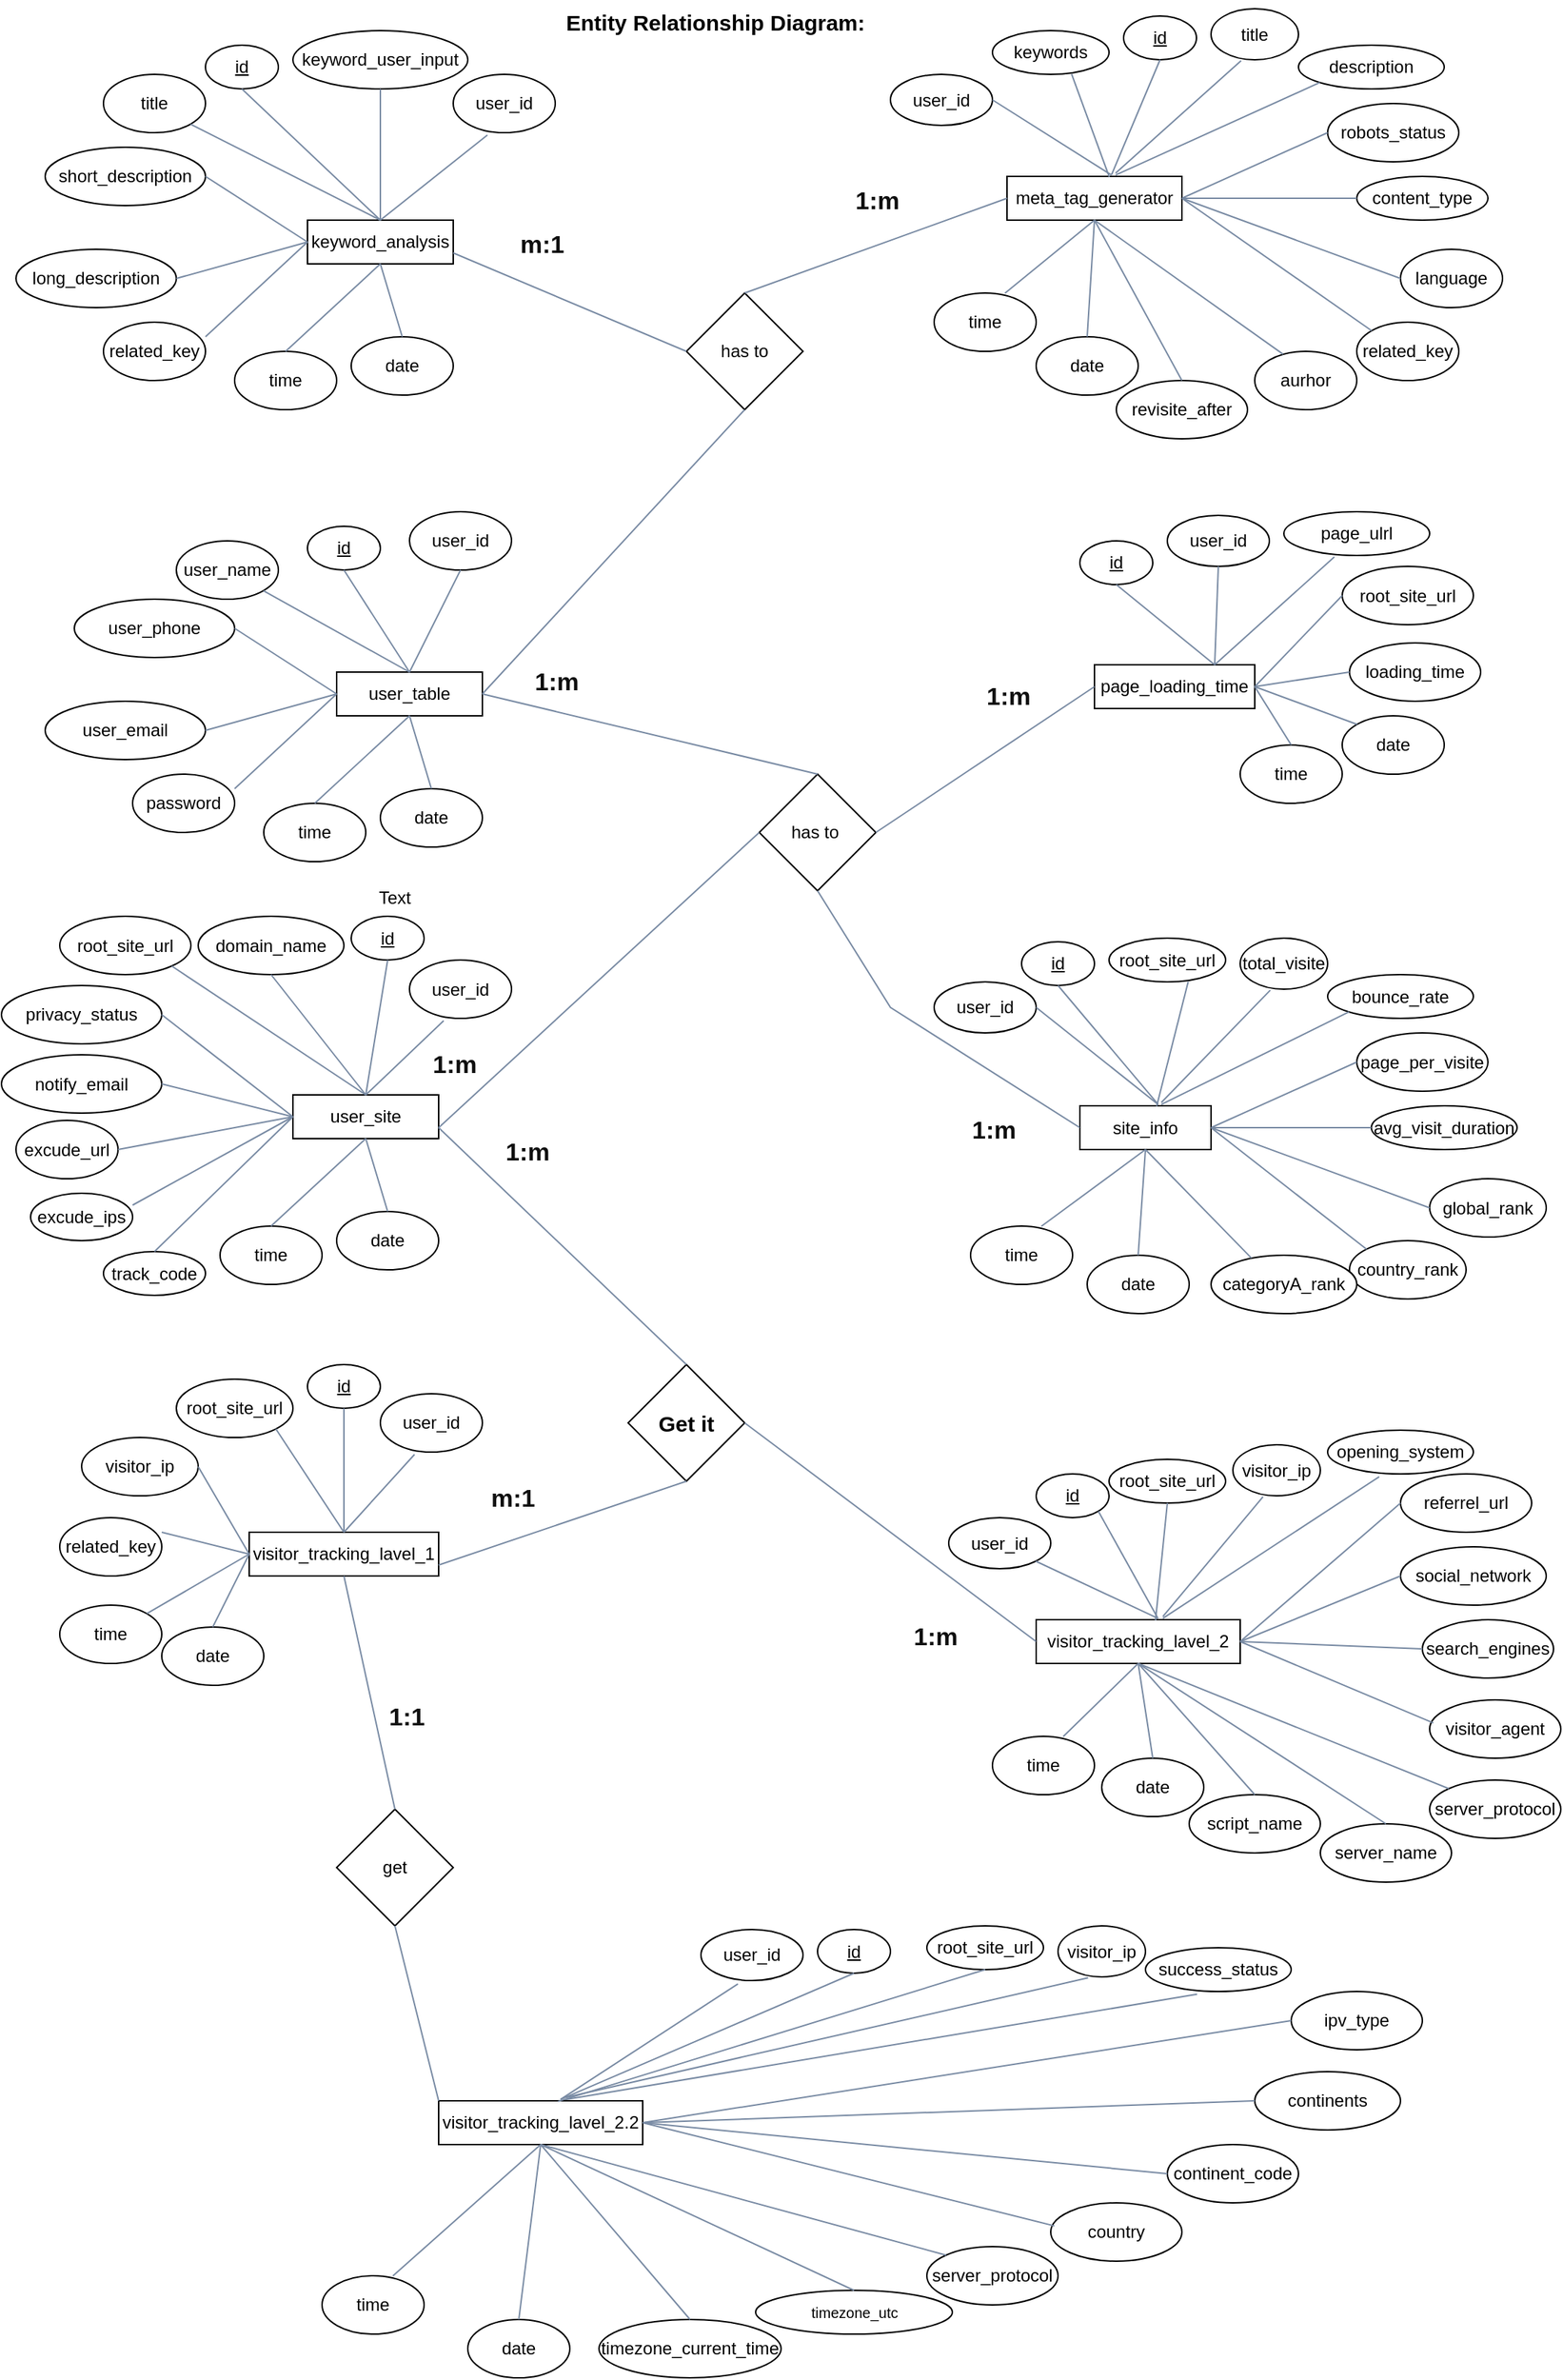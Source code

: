 <mxfile version="20.2.3" type="device"><diagram id="R2lEEEUBdFMjLlhIrx00" name="Page-1"><mxGraphModel dx="1021" dy="651" grid="1" gridSize="10" guides="1" tooltips="1" connect="1" arrows="1" fold="1" page="1" pageScale="1" pageWidth="1100" pageHeight="1700" math="0" shadow="0" extFonts="Permanent Marker^https://fonts.googleapis.com/css?family=Permanent+Marker"><root><mxCell id="0"/><mxCell id="1" parent="0"/><mxCell id="L1nLTUhq6_mWBP-NnaNh-223" value="keyword_analysis" style="rounded=0;whiteSpace=wrap;html=1;" parent="1" vertex="1"><mxGeometry x="230" y="170" width="100" height="30" as="geometry"/></mxCell><mxCell id="L1nLTUhq6_mWBP-NnaNh-224" value="meta_tag_generator" style="rounded=0;whiteSpace=wrap;html=1;" parent="1" vertex="1"><mxGeometry x="710" y="140" width="120" height="30" as="geometry"/></mxCell><mxCell id="L1nLTUhq6_mWBP-NnaNh-225" value="title" style="ellipse;whiteSpace=wrap;html=1;" parent="1" vertex="1"><mxGeometry x="90" y="70" width="70" height="40" as="geometry"/></mxCell><mxCell id="L1nLTUhq6_mWBP-NnaNh-226" value="short_description" style="ellipse;whiteSpace=wrap;html=1;" parent="1" vertex="1"><mxGeometry x="50" y="120" width="110" height="40" as="geometry"/></mxCell><mxCell id="L1nLTUhq6_mWBP-NnaNh-227" value="time" style="ellipse;whiteSpace=wrap;html=1;" parent="1" vertex="1"><mxGeometry x="180" y="260" width="70" height="40" as="geometry"/></mxCell><mxCell id="L1nLTUhq6_mWBP-NnaNh-228" value="related_key" style="ellipse;whiteSpace=wrap;html=1;" parent="1" vertex="1"><mxGeometry x="90" y="240" width="70" height="40" as="geometry"/></mxCell><mxCell id="L1nLTUhq6_mWBP-NnaNh-229" value="long_description" style="ellipse;whiteSpace=wrap;html=1;" parent="1" vertex="1"><mxGeometry x="30" y="190" width="110" height="40" as="geometry"/></mxCell><mxCell id="L1nLTUhq6_mWBP-NnaNh-230" value="keyword_user_input" style="ellipse;whiteSpace=wrap;html=1;" parent="1" vertex="1"><mxGeometry x="220" y="40" width="120" height="40" as="geometry"/></mxCell><mxCell id="L1nLTUhq6_mWBP-NnaNh-231" value="user_id" style="ellipse;whiteSpace=wrap;html=1;" parent="1" vertex="1"><mxGeometry x="330" y="70" width="70" height="40" as="geometry"/></mxCell><mxCell id="L1nLTUhq6_mWBP-NnaNh-232" value="date" style="ellipse;whiteSpace=wrap;html=1;" parent="1" vertex="1"><mxGeometry x="260" y="250" width="70" height="40" as="geometry"/></mxCell><mxCell id="L1nLTUhq6_mWBP-NnaNh-233" value="title" style="ellipse;whiteSpace=wrap;html=1;" parent="1" vertex="1"><mxGeometry x="850" y="25" width="60" height="35" as="geometry"/></mxCell><mxCell id="L1nLTUhq6_mWBP-NnaNh-234" value="description" style="ellipse;whiteSpace=wrap;html=1;" parent="1" vertex="1"><mxGeometry x="910" y="50" width="100" height="30" as="geometry"/></mxCell><mxCell id="L1nLTUhq6_mWBP-NnaNh-235" value="related_key" style="ellipse;whiteSpace=wrap;html=1;" parent="1" vertex="1"><mxGeometry x="950" y="240" width="70" height="40" as="geometry"/></mxCell><mxCell id="L1nLTUhq6_mWBP-NnaNh-236" value="robots_status" style="ellipse;whiteSpace=wrap;html=1;" parent="1" vertex="1"><mxGeometry x="930" y="90" width="90" height="40" as="geometry"/></mxCell><mxCell id="L1nLTUhq6_mWBP-NnaNh-237" value="keywords" style="ellipse;whiteSpace=wrap;html=1;" parent="1" vertex="1"><mxGeometry x="700" y="40" width="80" height="30" as="geometry"/></mxCell><mxCell id="L1nLTUhq6_mWBP-NnaNh-238" value="user_id" style="ellipse;whiteSpace=wrap;html=1;" parent="1" vertex="1"><mxGeometry x="630" y="70" width="70" height="35" as="geometry"/></mxCell><mxCell id="L1nLTUhq6_mWBP-NnaNh-239" value="date" style="ellipse;whiteSpace=wrap;html=1;" parent="1" vertex="1"><mxGeometry x="730" y="250" width="70" height="40" as="geometry"/></mxCell><mxCell id="L1nLTUhq6_mWBP-NnaNh-240" value="&lt;u&gt;id&lt;/u&gt;" style="ellipse;whiteSpace=wrap;html=1;" parent="1" vertex="1"><mxGeometry x="160" y="50" width="50" height="30" as="geometry"/></mxCell><mxCell id="L1nLTUhq6_mWBP-NnaNh-241" value="&lt;u&gt;id&lt;/u&gt;" style="ellipse;whiteSpace=wrap;html=1;" parent="1" vertex="1"><mxGeometry x="790" y="30" width="50" height="30" as="geometry"/></mxCell><mxCell id="L1nLTUhq6_mWBP-NnaNh-242" value="content_type" style="ellipse;whiteSpace=wrap;html=1;" parent="1" vertex="1"><mxGeometry x="950" y="140" width="90" height="30" as="geometry"/></mxCell><mxCell id="L1nLTUhq6_mWBP-NnaNh-243" value="language" style="ellipse;whiteSpace=wrap;html=1;" parent="1" vertex="1"><mxGeometry x="980" y="190" width="70" height="40" as="geometry"/></mxCell><mxCell id="L1nLTUhq6_mWBP-NnaNh-244" value="revisite_after" style="ellipse;whiteSpace=wrap;html=1;" parent="1" vertex="1"><mxGeometry x="785" y="280" width="90" height="40" as="geometry"/></mxCell><mxCell id="L1nLTUhq6_mWBP-NnaNh-245" value="aurhor" style="ellipse;whiteSpace=wrap;html=1;" parent="1" vertex="1"><mxGeometry x="880" y="260" width="70" height="40" as="geometry"/></mxCell><mxCell id="L1nLTUhq6_mWBP-NnaNh-246" value="time" style="ellipse;whiteSpace=wrap;html=1;" parent="1" vertex="1"><mxGeometry x="660" y="220" width="70" height="40" as="geometry"/></mxCell><mxCell id="L1nLTUhq6_mWBP-NnaNh-247" value="" style="endArrow=none;html=1;rounded=0;strokeColor=#788AA3;fontColor=#FFFFFF;fillColor=#B2C9AB;entryX=0.335;entryY=1.041;entryDx=0;entryDy=0;exitX=0.5;exitY=0;exitDx=0;exitDy=0;entryPerimeter=0;" parent="1" source="L1nLTUhq6_mWBP-NnaNh-223" target="L1nLTUhq6_mWBP-NnaNh-231" edge="1"><mxGeometry width="50" height="50" relative="1" as="geometry"><mxPoint x="280" y="170" as="sourcePoint"/><mxPoint x="370" y="110" as="targetPoint"/></mxGeometry></mxCell><mxCell id="L1nLTUhq6_mWBP-NnaNh-248" value="" style="endArrow=none;html=1;rounded=0;strokeColor=#788AA3;fontColor=#FFFFFF;fillColor=#B2C9AB;exitX=0.5;exitY=0;exitDx=0;exitDy=0;entryX=0.5;entryY=1;entryDx=0;entryDy=0;" parent="1" source="L1nLTUhq6_mWBP-NnaNh-223" target="L1nLTUhq6_mWBP-NnaNh-230" edge="1"><mxGeometry width="50" height="50" relative="1" as="geometry"><mxPoint x="240" y="140" as="sourcePoint"/><mxPoint x="285" y="80" as="targetPoint"/></mxGeometry></mxCell><mxCell id="L1nLTUhq6_mWBP-NnaNh-249" value="" style="endArrow=none;html=1;rounded=0;strokeColor=#788AA3;fontColor=#FFFFFF;fillColor=#B2C9AB;exitX=0.5;exitY=0;exitDx=0;exitDy=0;entryX=0.5;entryY=1;entryDx=0;entryDy=0;" parent="1" source="L1nLTUhq6_mWBP-NnaNh-223" target="L1nLTUhq6_mWBP-NnaNh-240" edge="1"><mxGeometry width="50" height="50" relative="1" as="geometry"><mxPoint x="350" y="190" as="sourcePoint"/><mxPoint x="395" y="130" as="targetPoint"/></mxGeometry></mxCell><mxCell id="L1nLTUhq6_mWBP-NnaNh-250" value="" style="endArrow=none;html=1;rounded=0;strokeColor=#788AA3;fontColor=#FFFFFF;fillColor=#B2C9AB;exitX=1;exitY=1;exitDx=0;exitDy=0;entryX=0.5;entryY=0;entryDx=0;entryDy=0;" parent="1" source="L1nLTUhq6_mWBP-NnaNh-225" target="L1nLTUhq6_mWBP-NnaNh-223" edge="1"><mxGeometry width="50" height="50" relative="1" as="geometry"><mxPoint x="360" y="200" as="sourcePoint"/><mxPoint x="230" y="170" as="targetPoint"/></mxGeometry></mxCell><mxCell id="L1nLTUhq6_mWBP-NnaNh-251" value="" style="endArrow=none;html=1;rounded=0;strokeColor=#788AA3;fontColor=#FFFFFF;fillColor=#B2C9AB;exitX=1;exitY=0.5;exitDx=0;exitDy=0;entryX=0;entryY=0.5;entryDx=0;entryDy=0;" parent="1" source="L1nLTUhq6_mWBP-NnaNh-226" target="L1nLTUhq6_mWBP-NnaNh-223" edge="1"><mxGeometry width="50" height="50" relative="1" as="geometry"><mxPoint x="370" y="210" as="sourcePoint"/><mxPoint x="280" y="170" as="targetPoint"/></mxGeometry></mxCell><mxCell id="L1nLTUhq6_mWBP-NnaNh-252" value="" style="endArrow=none;html=1;rounded=0;strokeColor=#788AA3;fontColor=#FFFFFF;fillColor=#B2C9AB;exitX=1;exitY=0.5;exitDx=0;exitDy=0;entryX=0;entryY=0.5;entryDx=0;entryDy=0;" parent="1" source="L1nLTUhq6_mWBP-NnaNh-229" target="L1nLTUhq6_mWBP-NnaNh-223" edge="1"><mxGeometry width="50" height="50" relative="1" as="geometry"><mxPoint x="380" y="220" as="sourcePoint"/><mxPoint x="425" y="160" as="targetPoint"/></mxGeometry></mxCell><mxCell id="L1nLTUhq6_mWBP-NnaNh-253" value="" style="endArrow=none;html=1;rounded=0;strokeColor=#788AA3;fontColor=#FFFFFF;fillColor=#B2C9AB;exitX=1;exitY=0.25;exitDx=0;exitDy=0;entryX=0;entryY=0.5;entryDx=0;entryDy=0;exitPerimeter=0;" parent="1" source="L1nLTUhq6_mWBP-NnaNh-228" target="L1nLTUhq6_mWBP-NnaNh-223" edge="1"><mxGeometry width="50" height="50" relative="1" as="geometry"><mxPoint x="390" y="230" as="sourcePoint"/><mxPoint x="435" y="170" as="targetPoint"/></mxGeometry></mxCell><mxCell id="L1nLTUhq6_mWBP-NnaNh-254" value="" style="endArrow=none;html=1;rounded=0;strokeColor=#788AA3;fontColor=#FFFFFF;fillColor=#B2C9AB;exitX=0.5;exitY=0;exitDx=0;exitDy=0;entryX=0.5;entryY=1;entryDx=0;entryDy=0;" parent="1" source="L1nLTUhq6_mWBP-NnaNh-227" target="L1nLTUhq6_mWBP-NnaNh-223" edge="1"><mxGeometry width="50" height="50" relative="1" as="geometry"><mxPoint x="400" y="240" as="sourcePoint"/><mxPoint x="445" y="180" as="targetPoint"/></mxGeometry></mxCell><mxCell id="L1nLTUhq6_mWBP-NnaNh-255" value="" style="endArrow=none;html=1;rounded=0;strokeColor=#788AA3;fontColor=#FFFFFF;fillColor=#B2C9AB;exitX=0.5;exitY=0;exitDx=0;exitDy=0;entryX=0.5;entryY=1;entryDx=0;entryDy=0;" parent="1" source="L1nLTUhq6_mWBP-NnaNh-232" target="L1nLTUhq6_mWBP-NnaNh-223" edge="1"><mxGeometry width="50" height="50" relative="1" as="geometry"><mxPoint x="410" y="250" as="sourcePoint"/><mxPoint x="455" y="190" as="targetPoint"/></mxGeometry></mxCell><mxCell id="L1nLTUhq6_mWBP-NnaNh-256" value="" style="endArrow=none;html=1;rounded=0;strokeColor=#788AA3;fontColor=#FFFFFF;fillColor=#B2C9AB;exitX=1;exitY=0.5;exitDx=0;exitDy=0;entryX=0.597;entryY=-0.03;entryDx=0;entryDy=0;entryPerimeter=0;" parent="1" source="L1nLTUhq6_mWBP-NnaNh-238" target="L1nLTUhq6_mWBP-NnaNh-224" edge="1"><mxGeometry width="50" height="50" relative="1" as="geometry"><mxPoint x="420" y="260" as="sourcePoint"/><mxPoint x="465" y="200" as="targetPoint"/></mxGeometry></mxCell><mxCell id="L1nLTUhq6_mWBP-NnaNh-257" value="" style="endArrow=none;html=1;rounded=0;strokeColor=#788AA3;fontColor=#FFFFFF;fillColor=#B2C9AB;exitX=0.679;exitY=0.994;exitDx=0;exitDy=0;entryX=0.585;entryY=0.014;entryDx=0;entryDy=0;entryPerimeter=0;exitPerimeter=0;" parent="1" source="L1nLTUhq6_mWBP-NnaNh-237" target="L1nLTUhq6_mWBP-NnaNh-224" edge="1"><mxGeometry width="50" height="50" relative="1" as="geometry"><mxPoint x="430" y="270" as="sourcePoint"/><mxPoint x="475" y="210" as="targetPoint"/></mxGeometry></mxCell><mxCell id="L1nLTUhq6_mWBP-NnaNh-258" value="" style="endArrow=none;html=1;rounded=0;strokeColor=#788AA3;fontColor=#FFFFFF;fillColor=#B2C9AB;exitX=0.5;exitY=1;exitDx=0;exitDy=0;entryX=0.597;entryY=-0.03;entryDx=0;entryDy=0;entryPerimeter=0;" parent="1" source="L1nLTUhq6_mWBP-NnaNh-241" target="L1nLTUhq6_mWBP-NnaNh-224" edge="1"><mxGeometry width="50" height="50" relative="1" as="geometry"><mxPoint x="440" y="280" as="sourcePoint"/><mxPoint x="790" y="140" as="targetPoint"/></mxGeometry></mxCell><mxCell id="L1nLTUhq6_mWBP-NnaNh-259" value="" style="endArrow=none;html=1;rounded=0;strokeColor=#788AA3;fontColor=#FFFFFF;fillColor=#B2C9AB;entryX=0.621;entryY=-0.074;entryDx=0;entryDy=0;entryPerimeter=0;exitX=0.344;exitY=1.019;exitDx=0;exitDy=0;exitPerimeter=0;" parent="1" source="L1nLTUhq6_mWBP-NnaNh-233" target="L1nLTUhq6_mWBP-NnaNh-224" edge="1"><mxGeometry width="50" height="50" relative="1" as="geometry"><mxPoint x="450" y="290" as="sourcePoint"/><mxPoint x="580" y="170" as="targetPoint"/></mxGeometry></mxCell><mxCell id="L1nLTUhq6_mWBP-NnaNh-260" value="" style="endArrow=none;html=1;rounded=0;strokeColor=#788AA3;fontColor=#FFFFFF;fillColor=#B2C9AB;exitX=0;exitY=1;exitDx=0;exitDy=0;entryX=0.621;entryY=-0.03;entryDx=0;entryDy=0;entryPerimeter=0;" parent="1" source="L1nLTUhq6_mWBP-NnaNh-234" target="L1nLTUhq6_mWBP-NnaNh-224" edge="1"><mxGeometry width="50" height="50" relative="1" as="geometry"><mxPoint x="460" y="300" as="sourcePoint"/><mxPoint x="505" y="240" as="targetPoint"/></mxGeometry></mxCell><mxCell id="L1nLTUhq6_mWBP-NnaNh-261" value="" style="endArrow=none;html=1;rounded=0;strokeColor=#788AA3;fontColor=#FFFFFF;fillColor=#B2C9AB;exitX=0;exitY=0.5;exitDx=0;exitDy=0;entryX=1;entryY=0.5;entryDx=0;entryDy=0;" parent="1" source="L1nLTUhq6_mWBP-NnaNh-236" target="L1nLTUhq6_mWBP-NnaNh-224" edge="1"><mxGeometry width="50" height="50" relative="1" as="geometry"><mxPoint x="470" y="310" as="sourcePoint"/><mxPoint x="515" y="250" as="targetPoint"/></mxGeometry></mxCell><mxCell id="L1nLTUhq6_mWBP-NnaNh-262" value="" style="endArrow=none;html=1;rounded=0;strokeColor=#788AA3;fontColor=#FFFFFF;fillColor=#B2C9AB;exitX=1;exitY=0.5;exitDx=0;exitDy=0;entryX=0;entryY=0.5;entryDx=0;entryDy=0;" parent="1" source="L1nLTUhq6_mWBP-NnaNh-224" target="L1nLTUhq6_mWBP-NnaNh-242" edge="1"><mxGeometry width="50" height="50" relative="1" as="geometry"><mxPoint x="480" y="320" as="sourcePoint"/><mxPoint x="525" y="260" as="targetPoint"/></mxGeometry></mxCell><mxCell id="L1nLTUhq6_mWBP-NnaNh-263" value="" style="endArrow=none;html=1;rounded=0;strokeColor=#788AA3;fontColor=#FFFFFF;fillColor=#B2C9AB;exitX=1;exitY=0.5;exitDx=0;exitDy=0;entryX=0;entryY=0.5;entryDx=0;entryDy=0;" parent="1" source="L1nLTUhq6_mWBP-NnaNh-224" target="L1nLTUhq6_mWBP-NnaNh-243" edge="1"><mxGeometry width="50" height="50" relative="1" as="geometry"><mxPoint x="490" y="330" as="sourcePoint"/><mxPoint x="535" y="270" as="targetPoint"/></mxGeometry></mxCell><mxCell id="L1nLTUhq6_mWBP-NnaNh-264" value="" style="endArrow=none;html=1;rounded=0;strokeColor=#788AA3;fontColor=#FFFFFF;fillColor=#B2C9AB;exitX=1;exitY=0.5;exitDx=0;exitDy=0;entryX=0;entryY=0;entryDx=0;entryDy=0;" parent="1" source="L1nLTUhq6_mWBP-NnaNh-224" target="L1nLTUhq6_mWBP-NnaNh-235" edge="1"><mxGeometry width="50" height="50" relative="1" as="geometry"><mxPoint x="500" y="340" as="sourcePoint"/><mxPoint x="545" y="280" as="targetPoint"/></mxGeometry></mxCell><mxCell id="L1nLTUhq6_mWBP-NnaNh-265" value="" style="endArrow=none;html=1;rounded=0;strokeColor=#788AA3;fontColor=#FFFFFF;fillColor=#B2C9AB;exitX=0.5;exitY=1;exitDx=0;exitDy=0;entryX=0.277;entryY=0.049;entryDx=0;entryDy=0;entryPerimeter=0;" parent="1" source="L1nLTUhq6_mWBP-NnaNh-224" target="L1nLTUhq6_mWBP-NnaNh-245" edge="1"><mxGeometry width="50" height="50" relative="1" as="geometry"><mxPoint x="510" y="350" as="sourcePoint"/><mxPoint x="555" y="290" as="targetPoint"/></mxGeometry></mxCell><mxCell id="L1nLTUhq6_mWBP-NnaNh-266" value="" style="endArrow=none;html=1;rounded=0;strokeColor=#788AA3;fontColor=#FFFFFF;fillColor=#B2C9AB;exitX=0.5;exitY=1;exitDx=0;exitDy=0;entryX=0.5;entryY=0;entryDx=0;entryDy=0;" parent="1" source="L1nLTUhq6_mWBP-NnaNh-224" target="L1nLTUhq6_mWBP-NnaNh-244" edge="1"><mxGeometry width="50" height="50" relative="1" as="geometry"><mxPoint x="520" y="360" as="sourcePoint"/><mxPoint x="565" y="300" as="targetPoint"/></mxGeometry></mxCell><mxCell id="L1nLTUhq6_mWBP-NnaNh-267" value="" style="endArrow=none;html=1;rounded=0;strokeColor=#788AA3;fontColor=#FFFFFF;fillColor=#B2C9AB;exitX=0.5;exitY=1;exitDx=0;exitDy=0;entryX=0.5;entryY=0;entryDx=0;entryDy=0;" parent="1" source="L1nLTUhq6_mWBP-NnaNh-224" target="L1nLTUhq6_mWBP-NnaNh-239" edge="1"><mxGeometry width="50" height="50" relative="1" as="geometry"><mxPoint x="530" y="370" as="sourcePoint"/><mxPoint x="575" y="310" as="targetPoint"/></mxGeometry></mxCell><mxCell id="L1nLTUhq6_mWBP-NnaNh-268" value="" style="endArrow=none;html=1;rounded=0;strokeColor=#788AA3;fontColor=#FFFFFF;fillColor=#B2C9AB;exitX=0.694;exitY=0.004;exitDx=0;exitDy=0;entryX=0.5;entryY=1;entryDx=0;entryDy=0;exitPerimeter=0;" parent="1" source="L1nLTUhq6_mWBP-NnaNh-246" target="L1nLTUhq6_mWBP-NnaNh-224" edge="1"><mxGeometry width="50" height="50" relative="1" as="geometry"><mxPoint x="540" y="380" as="sourcePoint"/><mxPoint x="585" y="320" as="targetPoint"/></mxGeometry></mxCell><mxCell id="L1nLTUhq6_mWBP-NnaNh-269" value="user_table" style="rounded=0;whiteSpace=wrap;html=1;" parent="1" vertex="1"><mxGeometry x="250" y="480" width="100" height="30" as="geometry"/></mxCell><mxCell id="L1nLTUhq6_mWBP-NnaNh-270" value="user_name" style="ellipse;whiteSpace=wrap;html=1;" parent="1" vertex="1"><mxGeometry x="140" y="390" width="70" height="40" as="geometry"/></mxCell><mxCell id="L1nLTUhq6_mWBP-NnaNh-271" value="user_phone" style="ellipse;whiteSpace=wrap;html=1;" parent="1" vertex="1"><mxGeometry x="70" y="430" width="110" height="40" as="geometry"/></mxCell><mxCell id="L1nLTUhq6_mWBP-NnaNh-272" value="time" style="ellipse;whiteSpace=wrap;html=1;" parent="1" vertex="1"><mxGeometry x="200" y="570" width="70" height="40" as="geometry"/></mxCell><mxCell id="L1nLTUhq6_mWBP-NnaNh-273" value="password" style="ellipse;whiteSpace=wrap;html=1;" parent="1" vertex="1"><mxGeometry x="110" y="550" width="70" height="40" as="geometry"/></mxCell><mxCell id="L1nLTUhq6_mWBP-NnaNh-274" value="user_email" style="ellipse;whiteSpace=wrap;html=1;" parent="1" vertex="1"><mxGeometry x="50" y="500" width="110" height="40" as="geometry"/></mxCell><mxCell id="L1nLTUhq6_mWBP-NnaNh-275" value="user_id" style="ellipse;whiteSpace=wrap;html=1;" parent="1" vertex="1"><mxGeometry x="300" y="370" width="70" height="40" as="geometry"/></mxCell><mxCell id="L1nLTUhq6_mWBP-NnaNh-276" value="date" style="ellipse;whiteSpace=wrap;html=1;" parent="1" vertex="1"><mxGeometry x="280" y="560" width="70" height="40" as="geometry"/></mxCell><mxCell id="L1nLTUhq6_mWBP-NnaNh-277" value="&lt;u&gt;id&lt;/u&gt;" style="ellipse;whiteSpace=wrap;html=1;" parent="1" vertex="1"><mxGeometry x="230" y="380" width="50" height="30" as="geometry"/></mxCell><mxCell id="L1nLTUhq6_mWBP-NnaNh-278" value="" style="endArrow=none;html=1;rounded=0;strokeColor=#788AA3;fontColor=#FFFFFF;fillColor=#B2C9AB;entryX=0.5;entryY=1;entryDx=0;entryDy=0;exitX=0.5;exitY=0;exitDx=0;exitDy=0;" parent="1" source="L1nLTUhq6_mWBP-NnaNh-269" target="L1nLTUhq6_mWBP-NnaNh-275" edge="1"><mxGeometry width="50" height="50" relative="1" as="geometry"><mxPoint x="300" y="480" as="sourcePoint"/><mxPoint x="390" y="420" as="targetPoint"/></mxGeometry></mxCell><mxCell id="L1nLTUhq6_mWBP-NnaNh-279" value="" style="endArrow=none;html=1;rounded=0;strokeColor=#788AA3;fontColor=#FFFFFF;fillColor=#B2C9AB;exitX=0.5;exitY=0;exitDx=0;exitDy=0;entryX=0.5;entryY=1;entryDx=0;entryDy=0;" parent="1" source="L1nLTUhq6_mWBP-NnaNh-269" target="L1nLTUhq6_mWBP-NnaNh-277" edge="1"><mxGeometry width="50" height="50" relative="1" as="geometry"><mxPoint x="370" y="500" as="sourcePoint"/><mxPoint x="415" y="440" as="targetPoint"/></mxGeometry></mxCell><mxCell id="L1nLTUhq6_mWBP-NnaNh-280" value="" style="endArrow=none;html=1;rounded=0;strokeColor=#788AA3;fontColor=#FFFFFF;fillColor=#B2C9AB;exitX=1;exitY=1;exitDx=0;exitDy=0;entryX=0.5;entryY=0;entryDx=0;entryDy=0;" parent="1" source="L1nLTUhq6_mWBP-NnaNh-270" target="L1nLTUhq6_mWBP-NnaNh-269" edge="1"><mxGeometry width="50" height="50" relative="1" as="geometry"><mxPoint x="380" y="510" as="sourcePoint"/><mxPoint x="250" y="480" as="targetPoint"/></mxGeometry></mxCell><mxCell id="L1nLTUhq6_mWBP-NnaNh-281" value="" style="endArrow=none;html=1;rounded=0;strokeColor=#788AA3;fontColor=#FFFFFF;fillColor=#B2C9AB;exitX=1;exitY=0.5;exitDx=0;exitDy=0;entryX=0;entryY=0.5;entryDx=0;entryDy=0;" parent="1" source="L1nLTUhq6_mWBP-NnaNh-271" target="L1nLTUhq6_mWBP-NnaNh-269" edge="1"><mxGeometry width="50" height="50" relative="1" as="geometry"><mxPoint x="390" y="520" as="sourcePoint"/><mxPoint x="300" y="480" as="targetPoint"/></mxGeometry></mxCell><mxCell id="L1nLTUhq6_mWBP-NnaNh-282" value="" style="endArrow=none;html=1;rounded=0;strokeColor=#788AA3;fontColor=#FFFFFF;fillColor=#B2C9AB;exitX=1;exitY=0.5;exitDx=0;exitDy=0;entryX=0;entryY=0.5;entryDx=0;entryDy=0;" parent="1" source="L1nLTUhq6_mWBP-NnaNh-274" target="L1nLTUhq6_mWBP-NnaNh-269" edge="1"><mxGeometry width="50" height="50" relative="1" as="geometry"><mxPoint x="400" y="530" as="sourcePoint"/><mxPoint x="445" y="470" as="targetPoint"/></mxGeometry></mxCell><mxCell id="L1nLTUhq6_mWBP-NnaNh-283" value="" style="endArrow=none;html=1;rounded=0;strokeColor=#788AA3;fontColor=#FFFFFF;fillColor=#B2C9AB;exitX=1;exitY=0.25;exitDx=0;exitDy=0;entryX=0;entryY=0.5;entryDx=0;entryDy=0;exitPerimeter=0;" parent="1" source="L1nLTUhq6_mWBP-NnaNh-273" target="L1nLTUhq6_mWBP-NnaNh-269" edge="1"><mxGeometry width="50" height="50" relative="1" as="geometry"><mxPoint x="410" y="540" as="sourcePoint"/><mxPoint x="455" y="480" as="targetPoint"/></mxGeometry></mxCell><mxCell id="L1nLTUhq6_mWBP-NnaNh-284" value="" style="endArrow=none;html=1;rounded=0;strokeColor=#788AA3;fontColor=#FFFFFF;fillColor=#B2C9AB;exitX=0.5;exitY=0;exitDx=0;exitDy=0;entryX=0.5;entryY=1;entryDx=0;entryDy=0;" parent="1" source="L1nLTUhq6_mWBP-NnaNh-272" target="L1nLTUhq6_mWBP-NnaNh-269" edge="1"><mxGeometry width="50" height="50" relative="1" as="geometry"><mxPoint x="420" y="550" as="sourcePoint"/><mxPoint x="465" y="490" as="targetPoint"/></mxGeometry></mxCell><mxCell id="L1nLTUhq6_mWBP-NnaNh-285" value="" style="endArrow=none;html=1;rounded=0;strokeColor=#788AA3;fontColor=#FFFFFF;fillColor=#B2C9AB;exitX=0.5;exitY=0;exitDx=0;exitDy=0;entryX=0.5;entryY=1;entryDx=0;entryDy=0;" parent="1" source="L1nLTUhq6_mWBP-NnaNh-276" target="L1nLTUhq6_mWBP-NnaNh-269" edge="1"><mxGeometry width="50" height="50" relative="1" as="geometry"><mxPoint x="430" y="560" as="sourcePoint"/><mxPoint x="475" y="500" as="targetPoint"/></mxGeometry></mxCell><mxCell id="L1nLTUhq6_mWBP-NnaNh-286" value="page_loading_time" style="rounded=0;whiteSpace=wrap;html=1;" parent="1" vertex="1"><mxGeometry x="770" y="475" width="110" height="30" as="geometry"/></mxCell><mxCell id="L1nLTUhq6_mWBP-NnaNh-287" value="page_ulrl" style="ellipse;whiteSpace=wrap;html=1;" parent="1" vertex="1"><mxGeometry x="900" y="370" width="100" height="30" as="geometry"/></mxCell><mxCell id="L1nLTUhq6_mWBP-NnaNh-288" value="root_site_url" style="ellipse;whiteSpace=wrap;html=1;" parent="1" vertex="1"><mxGeometry x="940" y="407.5" width="90" height="40" as="geometry"/></mxCell><mxCell id="L1nLTUhq6_mWBP-NnaNh-289" value="user_id" style="ellipse;whiteSpace=wrap;html=1;" parent="1" vertex="1"><mxGeometry x="820" y="372.5" width="70" height="35" as="geometry"/></mxCell><mxCell id="L1nLTUhq6_mWBP-NnaNh-290" value="date" style="ellipse;whiteSpace=wrap;html=1;" parent="1" vertex="1"><mxGeometry x="940" y="510" width="70" height="40" as="geometry"/></mxCell><mxCell id="L1nLTUhq6_mWBP-NnaNh-291" value="&lt;u&gt;id&lt;/u&gt;" style="ellipse;whiteSpace=wrap;html=1;" parent="1" vertex="1"><mxGeometry x="760" y="390" width="50" height="30" as="geometry"/></mxCell><mxCell id="L1nLTUhq6_mWBP-NnaNh-292" value="loading_time" style="ellipse;whiteSpace=wrap;html=1;" parent="1" vertex="1"><mxGeometry x="945" y="460" width="90" height="40" as="geometry"/></mxCell><mxCell id="L1nLTUhq6_mWBP-NnaNh-293" value="time" style="ellipse;whiteSpace=wrap;html=1;" parent="1" vertex="1"><mxGeometry x="870" y="530" width="70" height="40" as="geometry"/></mxCell><mxCell id="L1nLTUhq6_mWBP-NnaNh-294" value="" style="endArrow=none;html=1;rounded=0;strokeColor=#788AA3;fontColor=#FFFFFF;fillColor=#B2C9AB;exitX=0.5;exitY=1;exitDx=0;exitDy=0;entryX=0.75;entryY=0;entryDx=0;entryDy=0;" parent="1" source="L1nLTUhq6_mWBP-NnaNh-289" target="L1nLTUhq6_mWBP-NnaNh-286" edge="1"><mxGeometry width="50" height="50" relative="1" as="geometry"><mxPoint x="470" y="595" as="sourcePoint"/><mxPoint x="515" y="535" as="targetPoint"/></mxGeometry></mxCell><mxCell id="L1nLTUhq6_mWBP-NnaNh-295" value="" style="endArrow=none;html=1;rounded=0;strokeColor=#788AA3;fontColor=#FFFFFF;fillColor=#B2C9AB;exitX=0.5;exitY=1;exitDx=0;exitDy=0;entryX=0.75;entryY=0;entryDx=0;entryDy=0;" parent="1" source="L1nLTUhq6_mWBP-NnaNh-291" target="L1nLTUhq6_mWBP-NnaNh-286" edge="1"><mxGeometry width="50" height="50" relative="1" as="geometry"><mxPoint x="490" y="615" as="sourcePoint"/><mxPoint x="840" y="475" as="targetPoint"/></mxGeometry></mxCell><mxCell id="L1nLTUhq6_mWBP-NnaNh-296" value="" style="endArrow=none;html=1;rounded=0;strokeColor=#788AA3;fontColor=#FFFFFF;fillColor=#B2C9AB;exitX=0.346;exitY=1.035;exitDx=0;exitDy=0;exitPerimeter=0;entryX=0.75;entryY=0;entryDx=0;entryDy=0;" parent="1" source="L1nLTUhq6_mWBP-NnaNh-287" target="L1nLTUhq6_mWBP-NnaNh-286" edge="1"><mxGeometry width="50" height="50" relative="1" as="geometry"><mxPoint x="510" y="635" as="sourcePoint"/><mxPoint x="880" y="490" as="targetPoint"/></mxGeometry></mxCell><mxCell id="L1nLTUhq6_mWBP-NnaNh-297" value="" style="endArrow=none;html=1;rounded=0;strokeColor=#788AA3;fontColor=#FFFFFF;fillColor=#B2C9AB;exitX=0;exitY=0.5;exitDx=0;exitDy=0;entryX=1;entryY=0.5;entryDx=0;entryDy=0;" parent="1" source="L1nLTUhq6_mWBP-NnaNh-288" target="L1nLTUhq6_mWBP-NnaNh-286" edge="1"><mxGeometry width="50" height="50" relative="1" as="geometry"><mxPoint x="520" y="645" as="sourcePoint"/><mxPoint x="565" y="585" as="targetPoint"/></mxGeometry></mxCell><mxCell id="L1nLTUhq6_mWBP-NnaNh-298" value="" style="endArrow=none;html=1;rounded=0;strokeColor=#788AA3;fontColor=#FFFFFF;fillColor=#B2C9AB;exitX=1;exitY=0.5;exitDx=0;exitDy=0;entryX=0;entryY=0.5;entryDx=0;entryDy=0;" parent="1" source="L1nLTUhq6_mWBP-NnaNh-286" target="L1nLTUhq6_mWBP-NnaNh-292" edge="1"><mxGeometry width="50" height="50" relative="1" as="geometry"><mxPoint x="530" y="655" as="sourcePoint"/><mxPoint x="575" y="595" as="targetPoint"/></mxGeometry></mxCell><mxCell id="L1nLTUhq6_mWBP-NnaNh-299" value="" style="endArrow=none;html=1;rounded=0;strokeColor=#788AA3;fontColor=#FFFFFF;fillColor=#B2C9AB;entryX=0;entryY=0;entryDx=0;entryDy=0;exitX=1;exitY=0.5;exitDx=0;exitDy=0;" parent="1" source="L1nLTUhq6_mWBP-NnaNh-286" target="L1nLTUhq6_mWBP-NnaNh-290" edge="1"><mxGeometry width="50" height="50" relative="1" as="geometry"><mxPoint x="880" y="500" as="sourcePoint"/><mxPoint x="625" y="645" as="targetPoint"/></mxGeometry></mxCell><mxCell id="L1nLTUhq6_mWBP-NnaNh-300" value="" style="endArrow=none;html=1;rounded=0;strokeColor=#788AA3;fontColor=#FFFFFF;fillColor=#B2C9AB;exitX=0.5;exitY=0;exitDx=0;exitDy=0;entryX=1;entryY=0.5;entryDx=0;entryDy=0;" parent="1" source="L1nLTUhq6_mWBP-NnaNh-293" target="L1nLTUhq6_mWBP-NnaNh-286" edge="1"><mxGeometry width="50" height="50" relative="1" as="geometry"><mxPoint x="590" y="715" as="sourcePoint"/><mxPoint x="825" y="505" as="targetPoint"/></mxGeometry></mxCell><mxCell id="L1nLTUhq6_mWBP-NnaNh-301" value="user_site" style="rounded=0;whiteSpace=wrap;html=1;" parent="1" vertex="1"><mxGeometry x="220" y="770" width="100" height="30" as="geometry"/></mxCell><mxCell id="L1nLTUhq6_mWBP-NnaNh-302" value="root_site_url" style="ellipse;whiteSpace=wrap;html=1;" parent="1" vertex="1"><mxGeometry x="60" y="647.5" width="90" height="40" as="geometry"/></mxCell><mxCell id="L1nLTUhq6_mWBP-NnaNh-303" value="privacy_status" style="ellipse;whiteSpace=wrap;html=1;" parent="1" vertex="1"><mxGeometry x="20" y="695" width="110" height="40" as="geometry"/></mxCell><mxCell id="L1nLTUhq6_mWBP-NnaNh-304" value="time" style="ellipse;whiteSpace=wrap;html=1;" parent="1" vertex="1"><mxGeometry x="170" y="860" width="70" height="40" as="geometry"/></mxCell><mxCell id="L1nLTUhq6_mWBP-NnaNh-305" value="excude_ips" style="ellipse;whiteSpace=wrap;html=1;" parent="1" vertex="1"><mxGeometry x="40" y="837.5" width="70" height="32.5" as="geometry"/></mxCell><mxCell id="L1nLTUhq6_mWBP-NnaNh-306" value="notify_email" style="ellipse;whiteSpace=wrap;html=1;" parent="1" vertex="1"><mxGeometry x="20" y="742.5" width="110" height="40" as="geometry"/></mxCell><mxCell id="L1nLTUhq6_mWBP-NnaNh-307" value="domain_name" style="ellipse;whiteSpace=wrap;html=1;" parent="1" vertex="1"><mxGeometry x="155" y="647.5" width="100" height="40" as="geometry"/></mxCell><mxCell id="L1nLTUhq6_mWBP-NnaNh-308" value="user_id" style="ellipse;whiteSpace=wrap;html=1;" parent="1" vertex="1"><mxGeometry x="300" y="677.5" width="70" height="40" as="geometry"/></mxCell><mxCell id="L1nLTUhq6_mWBP-NnaNh-309" value="date" style="ellipse;whiteSpace=wrap;html=1;" parent="1" vertex="1"><mxGeometry x="250" y="850" width="70" height="40" as="geometry"/></mxCell><mxCell id="L1nLTUhq6_mWBP-NnaNh-310" value="&lt;u&gt;id&lt;/u&gt;" style="ellipse;whiteSpace=wrap;html=1;" parent="1" vertex="1"><mxGeometry x="260" y="647.5" width="50" height="30" as="geometry"/></mxCell><mxCell id="L1nLTUhq6_mWBP-NnaNh-311" value="" style="endArrow=none;html=1;rounded=0;strokeColor=#788AA3;fontColor=#FFFFFF;fillColor=#B2C9AB;entryX=0.335;entryY=1.041;entryDx=0;entryDy=0;exitX=0.5;exitY=0;exitDx=0;exitDy=0;entryPerimeter=0;" parent="1" source="L1nLTUhq6_mWBP-NnaNh-301" target="L1nLTUhq6_mWBP-NnaNh-308" edge="1"><mxGeometry width="50" height="50" relative="1" as="geometry"><mxPoint x="270" y="770" as="sourcePoint"/><mxPoint x="360" y="710" as="targetPoint"/></mxGeometry></mxCell><mxCell id="L1nLTUhq6_mWBP-NnaNh-312" value="" style="endArrow=none;html=1;rounded=0;strokeColor=#788AA3;fontColor=#FFFFFF;fillColor=#B2C9AB;exitX=0.5;exitY=0;exitDx=0;exitDy=0;entryX=0.5;entryY=1;entryDx=0;entryDy=0;" parent="1" source="L1nLTUhq6_mWBP-NnaNh-301" target="L1nLTUhq6_mWBP-NnaNh-307" edge="1"><mxGeometry width="50" height="50" relative="1" as="geometry"><mxPoint x="230" y="740" as="sourcePoint"/><mxPoint x="275" y="680" as="targetPoint"/></mxGeometry></mxCell><mxCell id="L1nLTUhq6_mWBP-NnaNh-313" value="" style="endArrow=none;html=1;rounded=0;strokeColor=#788AA3;fontColor=#FFFFFF;fillColor=#B2C9AB;exitX=0.5;exitY=0;exitDx=0;exitDy=0;entryX=0.5;entryY=1;entryDx=0;entryDy=0;" parent="1" source="L1nLTUhq6_mWBP-NnaNh-301" target="L1nLTUhq6_mWBP-NnaNh-310" edge="1"><mxGeometry width="50" height="50" relative="1" as="geometry"><mxPoint x="340" y="790" as="sourcePoint"/><mxPoint x="385" y="730" as="targetPoint"/></mxGeometry></mxCell><mxCell id="L1nLTUhq6_mWBP-NnaNh-314" value="" style="endArrow=none;html=1;rounded=0;strokeColor=#788AA3;fontColor=#FFFFFF;fillColor=#B2C9AB;exitX=1;exitY=1;exitDx=0;exitDy=0;entryX=0.5;entryY=0;entryDx=0;entryDy=0;" parent="1" source="L1nLTUhq6_mWBP-NnaNh-302" target="L1nLTUhq6_mWBP-NnaNh-301" edge="1"><mxGeometry width="50" height="50" relative="1" as="geometry"><mxPoint x="350" y="800" as="sourcePoint"/><mxPoint x="220" y="770" as="targetPoint"/></mxGeometry></mxCell><mxCell id="L1nLTUhq6_mWBP-NnaNh-315" value="" style="endArrow=none;html=1;rounded=0;strokeColor=#788AA3;fontColor=#FFFFFF;fillColor=#B2C9AB;exitX=1;exitY=0.5;exitDx=0;exitDy=0;entryX=0;entryY=0.5;entryDx=0;entryDy=0;" parent="1" source="L1nLTUhq6_mWBP-NnaNh-303" target="L1nLTUhq6_mWBP-NnaNh-301" edge="1"><mxGeometry width="50" height="50" relative="1" as="geometry"><mxPoint x="360" y="810" as="sourcePoint"/><mxPoint x="270" y="770" as="targetPoint"/></mxGeometry></mxCell><mxCell id="L1nLTUhq6_mWBP-NnaNh-316" value="" style="endArrow=none;html=1;rounded=0;strokeColor=#788AA3;fontColor=#FFFFFF;fillColor=#B2C9AB;exitX=1;exitY=0.5;exitDx=0;exitDy=0;entryX=0;entryY=0.5;entryDx=0;entryDy=0;" parent="1" source="L1nLTUhq6_mWBP-NnaNh-306" target="L1nLTUhq6_mWBP-NnaNh-301" edge="1"><mxGeometry width="50" height="50" relative="1" as="geometry"><mxPoint x="370" y="820" as="sourcePoint"/><mxPoint x="415" y="760" as="targetPoint"/></mxGeometry></mxCell><mxCell id="L1nLTUhq6_mWBP-NnaNh-317" value="" style="endArrow=none;html=1;rounded=0;strokeColor=#788AA3;fontColor=#FFFFFF;fillColor=#B2C9AB;exitX=1;exitY=0.25;exitDx=0;exitDy=0;entryX=0;entryY=0.5;entryDx=0;entryDy=0;exitPerimeter=0;" parent="1" source="L1nLTUhq6_mWBP-NnaNh-305" target="L1nLTUhq6_mWBP-NnaNh-301" edge="1"><mxGeometry width="50" height="50" relative="1" as="geometry"><mxPoint x="380" y="830" as="sourcePoint"/><mxPoint x="425" y="770" as="targetPoint"/></mxGeometry></mxCell><mxCell id="L1nLTUhq6_mWBP-NnaNh-318" value="" style="endArrow=none;html=1;rounded=0;strokeColor=#788AA3;fontColor=#FFFFFF;fillColor=#B2C9AB;exitX=0.5;exitY=0;exitDx=0;exitDy=0;entryX=0.5;entryY=1;entryDx=0;entryDy=0;" parent="1" source="L1nLTUhq6_mWBP-NnaNh-304" target="L1nLTUhq6_mWBP-NnaNh-301" edge="1"><mxGeometry width="50" height="50" relative="1" as="geometry"><mxPoint x="390" y="840" as="sourcePoint"/><mxPoint x="435" y="780" as="targetPoint"/></mxGeometry></mxCell><mxCell id="L1nLTUhq6_mWBP-NnaNh-319" value="" style="endArrow=none;html=1;rounded=0;strokeColor=#788AA3;fontColor=#FFFFFF;fillColor=#B2C9AB;exitX=0.5;exitY=0;exitDx=0;exitDy=0;entryX=0.5;entryY=1;entryDx=0;entryDy=0;" parent="1" source="L1nLTUhq6_mWBP-NnaNh-309" target="L1nLTUhq6_mWBP-NnaNh-301" edge="1"><mxGeometry width="50" height="50" relative="1" as="geometry"><mxPoint x="400" y="850" as="sourcePoint"/><mxPoint x="445" y="790" as="targetPoint"/></mxGeometry></mxCell><mxCell id="L1nLTUhq6_mWBP-NnaNh-320" value="site_info" style="rounded=0;whiteSpace=wrap;html=1;" parent="1" vertex="1"><mxGeometry x="760" y="777.5" width="90" height="30" as="geometry"/></mxCell><mxCell id="L1nLTUhq6_mWBP-NnaNh-321" value="total_visite" style="ellipse;whiteSpace=wrap;html=1;" parent="1" vertex="1"><mxGeometry x="870" y="662.5" width="60" height="35" as="geometry"/></mxCell><mxCell id="L1nLTUhq6_mWBP-NnaNh-322" value="bounce_rate" style="ellipse;whiteSpace=wrap;html=1;" parent="1" vertex="1"><mxGeometry x="930" y="687.5" width="100" height="30" as="geometry"/></mxCell><mxCell id="L1nLTUhq6_mWBP-NnaNh-323" value="country_rank" style="ellipse;whiteSpace=wrap;html=1;" parent="1" vertex="1"><mxGeometry x="945" y="870" width="80" height="40" as="geometry"/></mxCell><mxCell id="L1nLTUhq6_mWBP-NnaNh-324" value="page_per_visite" style="ellipse;whiteSpace=wrap;html=1;" parent="1" vertex="1"><mxGeometry x="950" y="727.5" width="90" height="40" as="geometry"/></mxCell><mxCell id="L1nLTUhq6_mWBP-NnaNh-325" value="root_site_url" style="ellipse;whiteSpace=wrap;html=1;" parent="1" vertex="1"><mxGeometry x="780" y="662.5" width="80" height="30" as="geometry"/></mxCell><mxCell id="L1nLTUhq6_mWBP-NnaNh-326" value="user_id" style="ellipse;whiteSpace=wrap;html=1;" parent="1" vertex="1"><mxGeometry x="660" y="692.5" width="70" height="35" as="geometry"/></mxCell><mxCell id="L1nLTUhq6_mWBP-NnaNh-327" value="date" style="ellipse;whiteSpace=wrap;html=1;" parent="1" vertex="1"><mxGeometry x="765" y="880" width="70" height="40" as="geometry"/></mxCell><mxCell id="L1nLTUhq6_mWBP-NnaNh-328" value="&lt;u&gt;id&lt;/u&gt;" style="ellipse;whiteSpace=wrap;html=1;" parent="1" vertex="1"><mxGeometry x="720" y="665" width="50" height="30" as="geometry"/></mxCell><mxCell id="L1nLTUhq6_mWBP-NnaNh-329" value="avg_visit_duration" style="ellipse;whiteSpace=wrap;html=1;" parent="1" vertex="1"><mxGeometry x="960" y="777.5" width="100" height="30" as="geometry"/></mxCell><mxCell id="L1nLTUhq6_mWBP-NnaNh-330" value="global_rank" style="ellipse;whiteSpace=wrap;html=1;" parent="1" vertex="1"><mxGeometry x="1000" y="827.5" width="80" height="40" as="geometry"/></mxCell><mxCell id="L1nLTUhq6_mWBP-NnaNh-331" value="categoryA_rank" style="ellipse;whiteSpace=wrap;html=1;" parent="1" vertex="1"><mxGeometry x="850" y="880" width="100" height="40" as="geometry"/></mxCell><mxCell id="L1nLTUhq6_mWBP-NnaNh-332" value="time" style="ellipse;whiteSpace=wrap;html=1;" parent="1" vertex="1"><mxGeometry x="685" y="860" width="70" height="40" as="geometry"/></mxCell><mxCell id="L1nLTUhq6_mWBP-NnaNh-333" value="" style="endArrow=none;html=1;rounded=0;strokeColor=#788AA3;fontColor=#FFFFFF;fillColor=#B2C9AB;exitX=1;exitY=0.5;exitDx=0;exitDy=0;entryX=0.597;entryY=-0.03;entryDx=0;entryDy=0;entryPerimeter=0;" parent="1" source="L1nLTUhq6_mWBP-NnaNh-326" target="L1nLTUhq6_mWBP-NnaNh-320" edge="1"><mxGeometry width="50" height="50" relative="1" as="geometry"><mxPoint x="440" y="897.5" as="sourcePoint"/><mxPoint x="485" y="837.5" as="targetPoint"/></mxGeometry></mxCell><mxCell id="L1nLTUhq6_mWBP-NnaNh-334" value="" style="endArrow=none;html=1;rounded=0;strokeColor=#788AA3;fontColor=#FFFFFF;fillColor=#B2C9AB;exitX=0.679;exitY=0.994;exitDx=0;exitDy=0;entryX=0.585;entryY=0.014;entryDx=0;entryDy=0;entryPerimeter=0;exitPerimeter=0;" parent="1" source="L1nLTUhq6_mWBP-NnaNh-325" target="L1nLTUhq6_mWBP-NnaNh-320" edge="1"><mxGeometry width="50" height="50" relative="1" as="geometry"><mxPoint x="450" y="907.5" as="sourcePoint"/><mxPoint x="495" y="847.5" as="targetPoint"/></mxGeometry></mxCell><mxCell id="L1nLTUhq6_mWBP-NnaNh-335" value="" style="endArrow=none;html=1;rounded=0;strokeColor=#788AA3;fontColor=#FFFFFF;fillColor=#B2C9AB;exitX=0.5;exitY=1;exitDx=0;exitDy=0;entryX=0.597;entryY=-0.03;entryDx=0;entryDy=0;entryPerimeter=0;" parent="1" source="L1nLTUhq6_mWBP-NnaNh-328" target="L1nLTUhq6_mWBP-NnaNh-320" edge="1"><mxGeometry width="50" height="50" relative="1" as="geometry"><mxPoint x="460" y="917.5" as="sourcePoint"/><mxPoint x="810" y="777.5" as="targetPoint"/></mxGeometry></mxCell><mxCell id="L1nLTUhq6_mWBP-NnaNh-336" value="" style="endArrow=none;html=1;rounded=0;strokeColor=#788AA3;fontColor=#FFFFFF;fillColor=#B2C9AB;entryX=0.621;entryY=-0.074;entryDx=0;entryDy=0;entryPerimeter=0;exitX=0.344;exitY=1.019;exitDx=0;exitDy=0;exitPerimeter=0;" parent="1" source="L1nLTUhq6_mWBP-NnaNh-321" target="L1nLTUhq6_mWBP-NnaNh-320" edge="1"><mxGeometry width="50" height="50" relative="1" as="geometry"><mxPoint x="470" y="927.5" as="sourcePoint"/><mxPoint x="600" y="807.5" as="targetPoint"/></mxGeometry></mxCell><mxCell id="L1nLTUhq6_mWBP-NnaNh-337" value="" style="endArrow=none;html=1;rounded=0;strokeColor=#788AA3;fontColor=#FFFFFF;fillColor=#B2C9AB;exitX=0;exitY=1;exitDx=0;exitDy=0;entryX=0.621;entryY=-0.03;entryDx=0;entryDy=0;entryPerimeter=0;" parent="1" source="L1nLTUhq6_mWBP-NnaNh-322" target="L1nLTUhq6_mWBP-NnaNh-320" edge="1"><mxGeometry width="50" height="50" relative="1" as="geometry"><mxPoint x="480" y="937.5" as="sourcePoint"/><mxPoint x="525" y="877.5" as="targetPoint"/></mxGeometry></mxCell><mxCell id="L1nLTUhq6_mWBP-NnaNh-338" value="" style="endArrow=none;html=1;rounded=0;strokeColor=#788AA3;fontColor=#FFFFFF;fillColor=#B2C9AB;exitX=0;exitY=0.5;exitDx=0;exitDy=0;entryX=1;entryY=0.5;entryDx=0;entryDy=0;" parent="1" source="L1nLTUhq6_mWBP-NnaNh-324" target="L1nLTUhq6_mWBP-NnaNh-320" edge="1"><mxGeometry width="50" height="50" relative="1" as="geometry"><mxPoint x="490" y="947.5" as="sourcePoint"/><mxPoint x="535" y="887.5" as="targetPoint"/></mxGeometry></mxCell><mxCell id="L1nLTUhq6_mWBP-NnaNh-339" value="" style="endArrow=none;html=1;rounded=0;strokeColor=#788AA3;fontColor=#FFFFFF;fillColor=#B2C9AB;exitX=1;exitY=0.5;exitDx=0;exitDy=0;entryX=0;entryY=0.5;entryDx=0;entryDy=0;" parent="1" source="L1nLTUhq6_mWBP-NnaNh-320" target="L1nLTUhq6_mWBP-NnaNh-329" edge="1"><mxGeometry width="50" height="50" relative="1" as="geometry"><mxPoint x="500" y="957.5" as="sourcePoint"/><mxPoint x="545" y="897.5" as="targetPoint"/></mxGeometry></mxCell><mxCell id="L1nLTUhq6_mWBP-NnaNh-340" value="" style="endArrow=none;html=1;rounded=0;strokeColor=#788AA3;fontColor=#FFFFFF;fillColor=#B2C9AB;exitX=1;exitY=0.5;exitDx=0;exitDy=0;entryX=0;entryY=0.5;entryDx=0;entryDy=0;" parent="1" source="L1nLTUhq6_mWBP-NnaNh-320" target="L1nLTUhq6_mWBP-NnaNh-330" edge="1"><mxGeometry width="50" height="50" relative="1" as="geometry"><mxPoint x="510" y="967.5" as="sourcePoint"/><mxPoint x="555" y="907.5" as="targetPoint"/></mxGeometry></mxCell><mxCell id="L1nLTUhq6_mWBP-NnaNh-341" value="" style="endArrow=none;html=1;rounded=0;strokeColor=#788AA3;fontColor=#FFFFFF;fillColor=#B2C9AB;exitX=1;exitY=0.5;exitDx=0;exitDy=0;entryX=0;entryY=0;entryDx=0;entryDy=0;" parent="1" source="L1nLTUhq6_mWBP-NnaNh-320" target="L1nLTUhq6_mWBP-NnaNh-323" edge="1"><mxGeometry width="50" height="50" relative="1" as="geometry"><mxPoint x="520" y="977.5" as="sourcePoint"/><mxPoint x="565" y="917.5" as="targetPoint"/></mxGeometry></mxCell><mxCell id="L1nLTUhq6_mWBP-NnaNh-342" value="" style="endArrow=none;html=1;rounded=0;strokeColor=#788AA3;fontColor=#FFFFFF;fillColor=#B2C9AB;exitX=0.5;exitY=1;exitDx=0;exitDy=0;entryX=0.277;entryY=0.049;entryDx=0;entryDy=0;entryPerimeter=0;" parent="1" source="L1nLTUhq6_mWBP-NnaNh-320" target="L1nLTUhq6_mWBP-NnaNh-331" edge="1"><mxGeometry width="50" height="50" relative="1" as="geometry"><mxPoint x="530" y="987.5" as="sourcePoint"/><mxPoint x="575" y="927.5" as="targetPoint"/></mxGeometry></mxCell><mxCell id="L1nLTUhq6_mWBP-NnaNh-343" value="" style="endArrow=none;html=1;rounded=0;strokeColor=#788AA3;fontColor=#FFFFFF;fillColor=#B2C9AB;exitX=0.5;exitY=1;exitDx=0;exitDy=0;entryX=0.5;entryY=0;entryDx=0;entryDy=0;" parent="1" source="L1nLTUhq6_mWBP-NnaNh-320" target="L1nLTUhq6_mWBP-NnaNh-327" edge="1"><mxGeometry width="50" height="50" relative="1" as="geometry"><mxPoint x="550" y="1007.5" as="sourcePoint"/><mxPoint x="595" y="947.5" as="targetPoint"/></mxGeometry></mxCell><mxCell id="L1nLTUhq6_mWBP-NnaNh-344" value="" style="endArrow=none;html=1;rounded=0;strokeColor=#788AA3;fontColor=#FFFFFF;fillColor=#B2C9AB;exitX=0.694;exitY=0.004;exitDx=0;exitDy=0;entryX=0.5;entryY=1;entryDx=0;entryDy=0;exitPerimeter=0;" parent="1" source="L1nLTUhq6_mWBP-NnaNh-332" target="L1nLTUhq6_mWBP-NnaNh-320" edge="1"><mxGeometry width="50" height="50" relative="1" as="geometry"><mxPoint x="560" y="1017.5" as="sourcePoint"/><mxPoint x="605" y="957.5" as="targetPoint"/></mxGeometry></mxCell><mxCell id="L1nLTUhq6_mWBP-NnaNh-345" value="visitor_tracking_lavel_2" style="rounded=0;whiteSpace=wrap;html=1;" parent="1" vertex="1"><mxGeometry x="730" y="1130" width="140" height="30" as="geometry"/></mxCell><mxCell id="L1nLTUhq6_mWBP-NnaNh-346" value="visitor_ip" style="ellipse;whiteSpace=wrap;html=1;" parent="1" vertex="1"><mxGeometry x="865" y="1010" width="60" height="35" as="geometry"/></mxCell><mxCell id="L1nLTUhq6_mWBP-NnaNh-347" value="opening_system" style="ellipse;whiteSpace=wrap;html=1;" parent="1" vertex="1"><mxGeometry x="930" y="1000" width="100" height="30" as="geometry"/></mxCell><mxCell id="L1nLTUhq6_mWBP-NnaNh-348" value="visitor_agent" style="ellipse;whiteSpace=wrap;html=1;" parent="1" vertex="1"><mxGeometry x="1000" y="1185" width="90" height="40" as="geometry"/></mxCell><mxCell id="L1nLTUhq6_mWBP-NnaNh-349" value="referrel_url" style="ellipse;whiteSpace=wrap;html=1;" parent="1" vertex="1"><mxGeometry x="980" y="1030" width="90" height="40" as="geometry"/></mxCell><mxCell id="L1nLTUhq6_mWBP-NnaNh-350" value="root_site_url" style="ellipse;whiteSpace=wrap;html=1;" parent="1" vertex="1"><mxGeometry x="780" y="1020" width="80" height="30" as="geometry"/></mxCell><mxCell id="L1nLTUhq6_mWBP-NnaNh-351" value="user_id" style="ellipse;whiteSpace=wrap;html=1;" parent="1" vertex="1"><mxGeometry x="670" y="1060" width="70" height="35" as="geometry"/></mxCell><mxCell id="L1nLTUhq6_mWBP-NnaNh-352" value="date" style="ellipse;whiteSpace=wrap;html=1;" parent="1" vertex="1"><mxGeometry x="775" y="1225" width="70" height="40" as="geometry"/></mxCell><mxCell id="L1nLTUhq6_mWBP-NnaNh-353" value="&lt;u&gt;id&lt;/u&gt;" style="ellipse;whiteSpace=wrap;html=1;" parent="1" vertex="1"><mxGeometry x="730" y="1030" width="50" height="30" as="geometry"/></mxCell><mxCell id="L1nLTUhq6_mWBP-NnaNh-354" value="social_network" style="ellipse;whiteSpace=wrap;html=1;" parent="1" vertex="1"><mxGeometry x="980" y="1080" width="100" height="40" as="geometry"/></mxCell><mxCell id="L1nLTUhq6_mWBP-NnaNh-355" value="search_engines" style="ellipse;whiteSpace=wrap;html=1;" parent="1" vertex="1"><mxGeometry x="995" y="1130" width="90" height="40" as="geometry"/></mxCell><mxCell id="L1nLTUhq6_mWBP-NnaNh-356" value="server_name&lt;span style=&quot;color: rgba(0, 0, 0, 0); font-family: monospace; font-size: 0px; text-align: start;&quot;&gt;%3CmxGraphModel%3E%3Croot%3E%3CmxCell%20id%3D%220%22%2F%3E%3CmxCell%20id%3D%221%22%20parent%3D%220%22%2F%3E%3CmxCell%20id%3D%222%22%20value%3D%22%22%20style%3D%22endArrow%3Dnone%3Bhtml%3D1%3Brounded%3D0%3BstrokeColor%3D%23788AA3%3BfontColor%3D%23FFFFFF%3BfillColor%3D%23B2C9AB%3BexitX%3D0.5%3BexitY%3D0%3BexitDx%3D0%3BexitDy%3D0%3BentryX%3D0%3BentryY%3D0.5%3BentryDx%3D0%3BentryDy%3D0%3B%22%20edge%3D%221%22%20parent%3D%221%22%3E%3CmxGeometry%20width%3D%2250%22%20height%3D%2250%22%20relative%3D%221%22%20as%3D%22geometry%22%3E%3CmxPoint%20x%3D%22155%22%20y%3D%221125%22%20as%3D%22sourcePoint%22%2F%3E%3CmxPoint%20x%3D%22180%22%20y%3D%221075%22%20as%3D%22targetPoint%22%2F%3E%3C%2FmxGeometry%3E%3C%2FmxCell%3E%3C%2Froot%3E%3C%2FmxGraphModel%3E&lt;/span&gt;" style="ellipse;whiteSpace=wrap;html=1;" parent="1" vertex="1"><mxGeometry x="925" y="1270" width="90" height="40" as="geometry"/></mxCell><mxCell id="L1nLTUhq6_mWBP-NnaNh-357" value="server_protocol" style="ellipse;whiteSpace=wrap;html=1;" parent="1" vertex="1"><mxGeometry x="1000" y="1240" width="90" height="40" as="geometry"/></mxCell><mxCell id="L1nLTUhq6_mWBP-NnaNh-358" value="time" style="ellipse;whiteSpace=wrap;html=1;" parent="1" vertex="1"><mxGeometry x="700" y="1210" width="70" height="40" as="geometry"/></mxCell><mxCell id="L1nLTUhq6_mWBP-NnaNh-359" value="" style="endArrow=none;html=1;rounded=0;strokeColor=#788AA3;fontColor=#FFFFFF;fillColor=#B2C9AB;exitX=1;exitY=1;exitDx=0;exitDy=0;entryX=0.597;entryY=-0.03;entryDx=0;entryDy=0;entryPerimeter=0;" parent="1" source="L1nLTUhq6_mWBP-NnaNh-351" target="L1nLTUhq6_mWBP-NnaNh-345" edge="1"><mxGeometry width="50" height="50" relative="1" as="geometry"><mxPoint x="460" y="1250" as="sourcePoint"/><mxPoint x="505" y="1190" as="targetPoint"/></mxGeometry></mxCell><mxCell id="L1nLTUhq6_mWBP-NnaNh-360" value="" style="endArrow=none;html=1;rounded=0;strokeColor=#788AA3;fontColor=#FFFFFF;fillColor=#B2C9AB;exitX=0.5;exitY=1;exitDx=0;exitDy=0;entryX=0.585;entryY=0.014;entryDx=0;entryDy=0;entryPerimeter=0;" parent="1" source="L1nLTUhq6_mWBP-NnaNh-350" target="L1nLTUhq6_mWBP-NnaNh-345" edge="1"><mxGeometry width="50" height="50" relative="1" as="geometry"><mxPoint x="470" y="1260" as="sourcePoint"/><mxPoint x="515" y="1200" as="targetPoint"/></mxGeometry></mxCell><mxCell id="L1nLTUhq6_mWBP-NnaNh-361" value="" style="endArrow=none;html=1;rounded=0;strokeColor=#788AA3;fontColor=#FFFFFF;fillColor=#B2C9AB;exitX=1;exitY=1;exitDx=0;exitDy=0;entryX=0.597;entryY=-0.03;entryDx=0;entryDy=0;entryPerimeter=0;" parent="1" source="L1nLTUhq6_mWBP-NnaNh-353" target="L1nLTUhq6_mWBP-NnaNh-345" edge="1"><mxGeometry width="50" height="50" relative="1" as="geometry"><mxPoint x="480" y="1270" as="sourcePoint"/><mxPoint x="830" y="1130" as="targetPoint"/></mxGeometry></mxCell><mxCell id="L1nLTUhq6_mWBP-NnaNh-362" value="" style="endArrow=none;html=1;rounded=0;strokeColor=#788AA3;fontColor=#FFFFFF;fillColor=#B2C9AB;entryX=0.621;entryY=-0.074;entryDx=0;entryDy=0;entryPerimeter=0;exitX=0.344;exitY=1.019;exitDx=0;exitDy=0;exitPerimeter=0;" parent="1" source="L1nLTUhq6_mWBP-NnaNh-346" target="L1nLTUhq6_mWBP-NnaNh-345" edge="1"><mxGeometry width="50" height="50" relative="1" as="geometry"><mxPoint x="490" y="1280" as="sourcePoint"/><mxPoint x="620" y="1160" as="targetPoint"/></mxGeometry></mxCell><mxCell id="L1nLTUhq6_mWBP-NnaNh-363" value="" style="endArrow=none;html=1;rounded=0;strokeColor=#788AA3;fontColor=#FFFFFF;fillColor=#B2C9AB;exitX=0.354;exitY=1.064;exitDx=0;exitDy=0;entryX=0.621;entryY=-0.03;entryDx=0;entryDy=0;entryPerimeter=0;exitPerimeter=0;" parent="1" source="L1nLTUhq6_mWBP-NnaNh-347" target="L1nLTUhq6_mWBP-NnaNh-345" edge="1"><mxGeometry width="50" height="50" relative="1" as="geometry"><mxPoint x="500" y="1290" as="sourcePoint"/><mxPoint x="545" y="1230" as="targetPoint"/></mxGeometry></mxCell><mxCell id="L1nLTUhq6_mWBP-NnaNh-364" value="" style="endArrow=none;html=1;rounded=0;strokeColor=#788AA3;fontColor=#FFFFFF;fillColor=#B2C9AB;exitX=0;exitY=0.5;exitDx=0;exitDy=0;entryX=1;entryY=0.5;entryDx=0;entryDy=0;" parent="1" source="L1nLTUhq6_mWBP-NnaNh-349" target="L1nLTUhq6_mWBP-NnaNh-345" edge="1"><mxGeometry width="50" height="50" relative="1" as="geometry"><mxPoint x="510" y="1300" as="sourcePoint"/><mxPoint x="555" y="1240" as="targetPoint"/></mxGeometry></mxCell><mxCell id="L1nLTUhq6_mWBP-NnaNh-365" value="" style="endArrow=none;html=1;rounded=0;strokeColor=#788AA3;fontColor=#FFFFFF;fillColor=#B2C9AB;exitX=1;exitY=0.5;exitDx=0;exitDy=0;entryX=0;entryY=0.5;entryDx=0;entryDy=0;" parent="1" source="L1nLTUhq6_mWBP-NnaNh-345" target="L1nLTUhq6_mWBP-NnaNh-354" edge="1"><mxGeometry width="50" height="50" relative="1" as="geometry"><mxPoint x="520" y="1310" as="sourcePoint"/><mxPoint x="565" y="1250" as="targetPoint"/></mxGeometry></mxCell><mxCell id="L1nLTUhq6_mWBP-NnaNh-366" value="" style="endArrow=none;html=1;rounded=0;strokeColor=#788AA3;fontColor=#FFFFFF;fillColor=#B2C9AB;exitX=1;exitY=0.5;exitDx=0;exitDy=0;entryX=0;entryY=0.5;entryDx=0;entryDy=0;" parent="1" source="L1nLTUhq6_mWBP-NnaNh-345" target="L1nLTUhq6_mWBP-NnaNh-355" edge="1"><mxGeometry width="50" height="50" relative="1" as="geometry"><mxPoint x="530" y="1320" as="sourcePoint"/><mxPoint x="575" y="1260" as="targetPoint"/></mxGeometry></mxCell><mxCell id="L1nLTUhq6_mWBP-NnaNh-367" value="" style="endArrow=none;html=1;rounded=0;strokeColor=#788AA3;fontColor=#FFFFFF;fillColor=#B2C9AB;exitX=1;exitY=0.5;exitDx=0;exitDy=0;entryX=0.028;entryY=0.395;entryDx=0;entryDy=0;entryPerimeter=0;" parent="1" source="L1nLTUhq6_mWBP-NnaNh-345" target="L1nLTUhq6_mWBP-NnaNh-348" edge="1"><mxGeometry width="50" height="50" relative="1" as="geometry"><mxPoint x="540" y="1330" as="sourcePoint"/><mxPoint x="585" y="1270" as="targetPoint"/></mxGeometry></mxCell><mxCell id="L1nLTUhq6_mWBP-NnaNh-368" value="" style="endArrow=none;html=1;rounded=0;strokeColor=#788AA3;fontColor=#FFFFFF;fillColor=#B2C9AB;exitX=0.5;exitY=1;exitDx=0;exitDy=0;entryX=0;entryY=0;entryDx=0;entryDy=0;" parent="1" source="L1nLTUhq6_mWBP-NnaNh-345" target="L1nLTUhq6_mWBP-NnaNh-357" edge="1"><mxGeometry width="50" height="50" relative="1" as="geometry"><mxPoint x="550" y="1340" as="sourcePoint"/><mxPoint x="595" y="1280" as="targetPoint"/></mxGeometry></mxCell><mxCell id="L1nLTUhq6_mWBP-NnaNh-369" value="" style="endArrow=none;html=1;rounded=0;strokeColor=#788AA3;fontColor=#FFFFFF;fillColor=#B2C9AB;exitX=0.5;exitY=1;exitDx=0;exitDy=0;entryX=0.5;entryY=0;entryDx=0;entryDy=0;" parent="1" source="L1nLTUhq6_mWBP-NnaNh-345" target="L1nLTUhq6_mWBP-NnaNh-356" edge="1"><mxGeometry width="50" height="50" relative="1" as="geometry"><mxPoint x="560" y="1350" as="sourcePoint"/><mxPoint x="605" y="1290" as="targetPoint"/></mxGeometry></mxCell><mxCell id="L1nLTUhq6_mWBP-NnaNh-370" value="" style="endArrow=none;html=1;rounded=0;strokeColor=#788AA3;fontColor=#FFFFFF;fillColor=#B2C9AB;exitX=0.5;exitY=1;exitDx=0;exitDy=0;entryX=0.5;entryY=0;entryDx=0;entryDy=0;" parent="1" source="L1nLTUhq6_mWBP-NnaNh-345" target="L1nLTUhq6_mWBP-NnaNh-352" edge="1"><mxGeometry width="50" height="50" relative="1" as="geometry"><mxPoint x="570" y="1360" as="sourcePoint"/><mxPoint x="615" y="1300" as="targetPoint"/></mxGeometry></mxCell><mxCell id="L1nLTUhq6_mWBP-NnaNh-371" value="" style="endArrow=none;html=1;rounded=0;strokeColor=#788AA3;fontColor=#FFFFFF;fillColor=#B2C9AB;exitX=0.694;exitY=0.004;exitDx=0;exitDy=0;entryX=0.5;entryY=1;entryDx=0;entryDy=0;exitPerimeter=0;" parent="1" source="L1nLTUhq6_mWBP-NnaNh-358" target="L1nLTUhq6_mWBP-NnaNh-345" edge="1"><mxGeometry width="50" height="50" relative="1" as="geometry"><mxPoint x="580" y="1370" as="sourcePoint"/><mxPoint x="625" y="1310" as="targetPoint"/></mxGeometry></mxCell><mxCell id="L1nLTUhq6_mWBP-NnaNh-372" value="visitor_tracking_lavel_1" style="rounded=0;whiteSpace=wrap;html=1;" parent="1" vertex="1"><mxGeometry x="190" y="1070" width="130" height="30" as="geometry"/></mxCell><mxCell id="L1nLTUhq6_mWBP-NnaNh-373" value="root_site_url" style="ellipse;whiteSpace=wrap;html=1;" parent="1" vertex="1"><mxGeometry x="140" y="965" width="80" height="40" as="geometry"/></mxCell><mxCell id="L1nLTUhq6_mWBP-NnaNh-374" value="visitor_ip" style="ellipse;whiteSpace=wrap;html=1;" parent="1" vertex="1"><mxGeometry x="75" y="1005" width="80" height="40" as="geometry"/></mxCell><mxCell id="L1nLTUhq6_mWBP-NnaNh-375" value="related_key" style="ellipse;whiteSpace=wrap;html=1;" parent="1" vertex="1"><mxGeometry x="60" y="1060" width="70" height="40" as="geometry"/></mxCell><mxCell id="L1nLTUhq6_mWBP-NnaNh-376" value="user_id" style="ellipse;whiteSpace=wrap;html=1;" parent="1" vertex="1"><mxGeometry x="280" y="975" width="70" height="40" as="geometry"/></mxCell><mxCell id="L1nLTUhq6_mWBP-NnaNh-377" value="date" style="ellipse;whiteSpace=wrap;html=1;" parent="1" vertex="1"><mxGeometry x="130" y="1135" width="70" height="40" as="geometry"/></mxCell><mxCell id="L1nLTUhq6_mWBP-NnaNh-378" value="&lt;u&gt;id&lt;/u&gt;" style="ellipse;whiteSpace=wrap;html=1;" parent="1" vertex="1"><mxGeometry x="230" y="955" width="50" height="30" as="geometry"/></mxCell><mxCell id="L1nLTUhq6_mWBP-NnaNh-379" value="" style="endArrow=none;html=1;rounded=0;strokeColor=#788AA3;fontColor=#FFFFFF;fillColor=#B2C9AB;entryX=0.335;entryY=1.041;entryDx=0;entryDy=0;exitX=0.5;exitY=0;exitDx=0;exitDy=0;entryPerimeter=0;" parent="1" source="L1nLTUhq6_mWBP-NnaNh-372" target="L1nLTUhq6_mWBP-NnaNh-376" edge="1"><mxGeometry width="50" height="50" relative="1" as="geometry"><mxPoint x="270" y="1070" as="sourcePoint"/><mxPoint x="360" y="1010" as="targetPoint"/></mxGeometry></mxCell><mxCell id="L1nLTUhq6_mWBP-NnaNh-380" value="" style="endArrow=none;html=1;rounded=0;strokeColor=#788AA3;fontColor=#FFFFFF;fillColor=#B2C9AB;exitX=0.5;exitY=0;exitDx=0;exitDy=0;entryX=0.5;entryY=1;entryDx=0;entryDy=0;" parent="1" source="L1nLTUhq6_mWBP-NnaNh-372" target="L1nLTUhq6_mWBP-NnaNh-378" edge="1"><mxGeometry width="50" height="50" relative="1" as="geometry"><mxPoint x="340" y="1090" as="sourcePoint"/><mxPoint x="385" y="1030" as="targetPoint"/></mxGeometry></mxCell><mxCell id="L1nLTUhq6_mWBP-NnaNh-381" value="" style="endArrow=none;html=1;rounded=0;strokeColor=#788AA3;fontColor=#FFFFFF;fillColor=#B2C9AB;exitX=1;exitY=1;exitDx=0;exitDy=0;entryX=0.5;entryY=0;entryDx=0;entryDy=0;" parent="1" source="L1nLTUhq6_mWBP-NnaNh-373" target="L1nLTUhq6_mWBP-NnaNh-372" edge="1"><mxGeometry width="50" height="50" relative="1" as="geometry"><mxPoint x="350" y="1100" as="sourcePoint"/><mxPoint x="220" y="1070" as="targetPoint"/></mxGeometry></mxCell><mxCell id="L1nLTUhq6_mWBP-NnaNh-382" value="" style="endArrow=none;html=1;rounded=0;strokeColor=#788AA3;fontColor=#FFFFFF;fillColor=#B2C9AB;exitX=1;exitY=0.5;exitDx=0;exitDy=0;entryX=0;entryY=0.5;entryDx=0;entryDy=0;" parent="1" source="L1nLTUhq6_mWBP-NnaNh-374" target="L1nLTUhq6_mWBP-NnaNh-372" edge="1"><mxGeometry width="50" height="50" relative="1" as="geometry"><mxPoint x="360" y="1110" as="sourcePoint"/><mxPoint x="270" y="1070" as="targetPoint"/></mxGeometry></mxCell><mxCell id="L1nLTUhq6_mWBP-NnaNh-383" value="" style="endArrow=none;html=1;rounded=0;strokeColor=#788AA3;fontColor=#FFFFFF;fillColor=#B2C9AB;exitX=1;exitY=0.25;exitDx=0;exitDy=0;entryX=0;entryY=0.5;entryDx=0;entryDy=0;exitPerimeter=0;" parent="1" source="L1nLTUhq6_mWBP-NnaNh-375" target="L1nLTUhq6_mWBP-NnaNh-372" edge="1"><mxGeometry width="50" height="50" relative="1" as="geometry"><mxPoint x="380" y="1130" as="sourcePoint"/><mxPoint x="425" y="1070" as="targetPoint"/></mxGeometry></mxCell><mxCell id="L1nLTUhq6_mWBP-NnaNh-384" value="" style="endArrow=none;html=1;rounded=0;strokeColor=#788AA3;fontColor=#FFFFFF;fillColor=#B2C9AB;exitX=0.5;exitY=0;exitDx=0;exitDy=0;entryX=0;entryY=0.5;entryDx=0;entryDy=0;" parent="1" source="L1nLTUhq6_mWBP-NnaNh-377" target="L1nLTUhq6_mWBP-NnaNh-372" edge="1"><mxGeometry width="50" height="50" relative="1" as="geometry"><mxPoint x="400" y="1150" as="sourcePoint"/><mxPoint x="445" y="1090" as="targetPoint"/></mxGeometry></mxCell><mxCell id="L1nLTUhq6_mWBP-NnaNh-385" value="excude_url" style="ellipse;whiteSpace=wrap;html=1;" parent="1" vertex="1"><mxGeometry x="30" y="787.5" width="70" height="40" as="geometry"/></mxCell><mxCell id="L1nLTUhq6_mWBP-NnaNh-386" value="track_code" style="ellipse;whiteSpace=wrap;html=1;" parent="1" vertex="1"><mxGeometry x="90" y="877.5" width="70" height="30" as="geometry"/></mxCell><mxCell id="L1nLTUhq6_mWBP-NnaNh-387" value="" style="endArrow=none;html=1;rounded=0;strokeColor=#788AA3;fontColor=#FFFFFF;fillColor=#B2C9AB;exitX=1;exitY=0.5;exitDx=0;exitDy=0;entryX=0;entryY=0.5;entryDx=0;entryDy=0;" parent="1" source="L1nLTUhq6_mWBP-NnaNh-385" target="L1nLTUhq6_mWBP-NnaNh-301" edge="1"><mxGeometry width="50" height="50" relative="1" as="geometry"><mxPoint x="115.0" y="807.5" as="sourcePoint"/><mxPoint x="175" y="782.5" as="targetPoint"/></mxGeometry></mxCell><mxCell id="L1nLTUhq6_mWBP-NnaNh-388" value="" style="endArrow=none;html=1;rounded=0;strokeColor=#788AA3;fontColor=#FFFFFF;fillColor=#B2C9AB;entryX=0;entryY=0.5;entryDx=0;entryDy=0;exitX=0.5;exitY=0;exitDx=0;exitDy=0;" parent="1" source="L1nLTUhq6_mWBP-NnaNh-386" target="L1nLTUhq6_mWBP-NnaNh-301" edge="1"><mxGeometry width="50" height="50" relative="1" as="geometry"><mxPoint x="110.0" y="817.5" as="sourcePoint"/><mxPoint x="220" y="785" as="targetPoint"/></mxGeometry></mxCell><mxCell id="L1nLTUhq6_mWBP-NnaNh-389" value="time" style="ellipse;whiteSpace=wrap;html=1;" parent="1" vertex="1"><mxGeometry x="60" y="1120" width="70" height="40" as="geometry"/></mxCell><mxCell id="L1nLTUhq6_mWBP-NnaNh-390" value="" style="endArrow=none;html=1;rounded=0;strokeColor=#788AA3;fontColor=#FFFFFF;fillColor=#B2C9AB;exitX=1;exitY=0;exitDx=0;exitDy=0;entryX=0;entryY=0.5;entryDx=0;entryDy=0;" parent="1" source="L1nLTUhq6_mWBP-NnaNh-389" target="L1nLTUhq6_mWBP-NnaNh-372" edge="1"><mxGeometry width="50" height="50" relative="1" as="geometry"><mxPoint x="175" y="1145" as="sourcePoint"/><mxPoint x="180" y="1090" as="targetPoint"/></mxGeometry></mxCell><mxCell id="L1nLTUhq6_mWBP-NnaNh-391" value="script_name" style="ellipse;whiteSpace=wrap;html=1;" parent="1" vertex="1"><mxGeometry x="835" y="1250" width="90" height="40" as="geometry"/></mxCell><mxCell id="L1nLTUhq6_mWBP-NnaNh-392" value="" style="endArrow=none;html=1;rounded=0;strokeColor=#788AA3;fontColor=#FFFFFF;fillColor=#B2C9AB;exitX=0.5;exitY=1;exitDx=0;exitDy=0;entryX=0.5;entryY=0;entryDx=0;entryDy=0;" parent="1" source="L1nLTUhq6_mWBP-NnaNh-345" target="L1nLTUhq6_mWBP-NnaNh-391" edge="1"><mxGeometry width="50" height="50" relative="1" as="geometry"><mxPoint x="810" y="1170" as="sourcePoint"/><mxPoint x="980" y="1280" as="targetPoint"/></mxGeometry></mxCell><mxCell id="L1nLTUhq6_mWBP-NnaNh-393" value="visitor_tracking_lavel_2.2" style="rounded=0;whiteSpace=wrap;html=1;" parent="1" vertex="1"><mxGeometry x="320" y="1460" width="140" height="30" as="geometry"/></mxCell><mxCell id="L1nLTUhq6_mWBP-NnaNh-394" value="visitor_ip" style="ellipse;whiteSpace=wrap;html=1;" parent="1" vertex="1"><mxGeometry x="745" y="1340" width="60" height="35" as="geometry"/></mxCell><mxCell id="L1nLTUhq6_mWBP-NnaNh-395" value="success_status" style="ellipse;whiteSpace=wrap;html=1;" parent="1" vertex="1"><mxGeometry x="805" y="1355" width="100" height="30" as="geometry"/></mxCell><mxCell id="L1nLTUhq6_mWBP-NnaNh-396" value="country" style="ellipse;whiteSpace=wrap;html=1;" parent="1" vertex="1"><mxGeometry x="740" y="1530" width="90" height="40" as="geometry"/></mxCell><mxCell id="L1nLTUhq6_mWBP-NnaNh-397" value="ipv_type" style="ellipse;whiteSpace=wrap;html=1;" parent="1" vertex="1"><mxGeometry x="905" y="1385" width="90" height="40" as="geometry"/></mxCell><mxCell id="L1nLTUhq6_mWBP-NnaNh-398" value="root_site_url" style="ellipse;whiteSpace=wrap;html=1;" parent="1" vertex="1"><mxGeometry x="655" y="1340" width="80" height="30" as="geometry"/></mxCell><mxCell id="L1nLTUhq6_mWBP-NnaNh-399" value="user_id" style="ellipse;whiteSpace=wrap;html=1;" parent="1" vertex="1"><mxGeometry x="500" y="1342.5" width="70" height="35" as="geometry"/></mxCell><mxCell id="L1nLTUhq6_mWBP-NnaNh-400" value="date" style="ellipse;whiteSpace=wrap;html=1;" parent="1" vertex="1"><mxGeometry x="340" y="1610" width="70" height="40" as="geometry"/></mxCell><mxCell id="L1nLTUhq6_mWBP-NnaNh-401" value="&lt;u&gt;id&lt;/u&gt;" style="ellipse;whiteSpace=wrap;html=1;" parent="1" vertex="1"><mxGeometry x="580" y="1342.5" width="50" height="30" as="geometry"/></mxCell><mxCell id="L1nLTUhq6_mWBP-NnaNh-402" value="continents" style="ellipse;whiteSpace=wrap;html=1;" parent="1" vertex="1"><mxGeometry x="880" y="1440" width="100" height="40" as="geometry"/></mxCell><mxCell id="L1nLTUhq6_mWBP-NnaNh-403" value="continent_code" style="ellipse;whiteSpace=wrap;html=1;" parent="1" vertex="1"><mxGeometry x="820" y="1490" width="90" height="40" as="geometry"/></mxCell><mxCell id="L1nLTUhq6_mWBP-NnaNh-404" value="&lt;font size=&quot;1&quot;&gt;timezone_utc&lt;/font&gt;" style="ellipse;whiteSpace=wrap;html=1;" parent="1" vertex="1"><mxGeometry x="537.5" y="1590" width="135" height="30" as="geometry"/></mxCell><mxCell id="L1nLTUhq6_mWBP-NnaNh-405" value="server_protocol" style="ellipse;whiteSpace=wrap;html=1;" parent="1" vertex="1"><mxGeometry x="655" y="1560" width="90" height="40" as="geometry"/></mxCell><mxCell id="L1nLTUhq6_mWBP-NnaNh-406" value="time" style="ellipse;whiteSpace=wrap;html=1;" parent="1" vertex="1"><mxGeometry x="240" y="1580" width="70" height="40" as="geometry"/></mxCell><mxCell id="L1nLTUhq6_mWBP-NnaNh-407" value="" style="endArrow=none;html=1;rounded=0;strokeColor=#788AA3;fontColor=#FFFFFF;fillColor=#B2C9AB;exitX=0.362;exitY=1.065;exitDx=0;exitDy=0;entryX=0.597;entryY=-0.03;entryDx=0;entryDy=0;entryPerimeter=0;exitPerimeter=0;" parent="1" source="L1nLTUhq6_mWBP-NnaNh-399" target="L1nLTUhq6_mWBP-NnaNh-393" edge="1"><mxGeometry width="50" height="50" relative="1" as="geometry"><mxPoint x="50" y="1580" as="sourcePoint"/><mxPoint x="95" y="1520" as="targetPoint"/></mxGeometry></mxCell><mxCell id="L1nLTUhq6_mWBP-NnaNh-408" value="" style="endArrow=none;html=1;rounded=0;strokeColor=#788AA3;fontColor=#FFFFFF;fillColor=#B2C9AB;exitX=0.5;exitY=1;exitDx=0;exitDy=0;entryX=0.585;entryY=0.014;entryDx=0;entryDy=0;entryPerimeter=0;" parent="1" source="L1nLTUhq6_mWBP-NnaNh-398" target="L1nLTUhq6_mWBP-NnaNh-393" edge="1"><mxGeometry width="50" height="50" relative="1" as="geometry"><mxPoint x="60" y="1590" as="sourcePoint"/><mxPoint x="105" y="1530" as="targetPoint"/></mxGeometry></mxCell><mxCell id="L1nLTUhq6_mWBP-NnaNh-409" value="" style="endArrow=none;html=1;rounded=0;strokeColor=#788AA3;fontColor=#FFFFFF;fillColor=#B2C9AB;exitX=0.5;exitY=1;exitDx=0;exitDy=0;entryX=0.597;entryY=-0.03;entryDx=0;entryDy=0;entryPerimeter=0;" parent="1" source="L1nLTUhq6_mWBP-NnaNh-401" target="L1nLTUhq6_mWBP-NnaNh-393" edge="1"><mxGeometry width="50" height="50" relative="1" as="geometry"><mxPoint x="70" y="1600" as="sourcePoint"/><mxPoint x="420" y="1460" as="targetPoint"/></mxGeometry></mxCell><mxCell id="L1nLTUhq6_mWBP-NnaNh-410" value="" style="endArrow=none;html=1;rounded=0;strokeColor=#788AA3;fontColor=#FFFFFF;fillColor=#B2C9AB;entryX=0.621;entryY=-0.074;entryDx=0;entryDy=0;entryPerimeter=0;exitX=0.344;exitY=1.019;exitDx=0;exitDy=0;exitPerimeter=0;" parent="1" source="L1nLTUhq6_mWBP-NnaNh-394" target="L1nLTUhq6_mWBP-NnaNh-393" edge="1"><mxGeometry width="50" height="50" relative="1" as="geometry"><mxPoint x="80" y="1610" as="sourcePoint"/><mxPoint x="210" y="1490" as="targetPoint"/></mxGeometry></mxCell><mxCell id="L1nLTUhq6_mWBP-NnaNh-411" value="" style="endArrow=none;html=1;rounded=0;strokeColor=#788AA3;fontColor=#FFFFFF;fillColor=#B2C9AB;exitX=0.354;exitY=1.064;exitDx=0;exitDy=0;entryX=0.621;entryY=-0.03;entryDx=0;entryDy=0;entryPerimeter=0;exitPerimeter=0;" parent="1" source="L1nLTUhq6_mWBP-NnaNh-395" target="L1nLTUhq6_mWBP-NnaNh-393" edge="1"><mxGeometry width="50" height="50" relative="1" as="geometry"><mxPoint x="90" y="1620" as="sourcePoint"/><mxPoint x="135" y="1560" as="targetPoint"/></mxGeometry></mxCell><mxCell id="L1nLTUhq6_mWBP-NnaNh-412" value="" style="endArrow=none;html=1;rounded=0;strokeColor=#788AA3;fontColor=#FFFFFF;fillColor=#B2C9AB;exitX=0;exitY=0.5;exitDx=0;exitDy=0;entryX=1;entryY=0.5;entryDx=0;entryDy=0;" parent="1" source="L1nLTUhq6_mWBP-NnaNh-397" target="L1nLTUhq6_mWBP-NnaNh-393" edge="1"><mxGeometry width="50" height="50" relative="1" as="geometry"><mxPoint x="100" y="1630" as="sourcePoint"/><mxPoint x="145" y="1570" as="targetPoint"/></mxGeometry></mxCell><mxCell id="L1nLTUhq6_mWBP-NnaNh-413" value="" style="endArrow=none;html=1;rounded=0;strokeColor=#788AA3;fontColor=#FFFFFF;fillColor=#B2C9AB;exitX=1;exitY=0.5;exitDx=0;exitDy=0;entryX=0;entryY=0.5;entryDx=0;entryDy=0;" parent="1" source="L1nLTUhq6_mWBP-NnaNh-393" target="L1nLTUhq6_mWBP-NnaNh-402" edge="1"><mxGeometry width="50" height="50" relative="1" as="geometry"><mxPoint x="110" y="1640" as="sourcePoint"/><mxPoint x="155" y="1580" as="targetPoint"/></mxGeometry></mxCell><mxCell id="L1nLTUhq6_mWBP-NnaNh-414" value="" style="endArrow=none;html=1;rounded=0;strokeColor=#788AA3;fontColor=#FFFFFF;fillColor=#B2C9AB;exitX=1;exitY=0.5;exitDx=0;exitDy=0;entryX=0;entryY=0.5;entryDx=0;entryDy=0;" parent="1" source="L1nLTUhq6_mWBP-NnaNh-393" target="L1nLTUhq6_mWBP-NnaNh-403" edge="1"><mxGeometry width="50" height="50" relative="1" as="geometry"><mxPoint x="120" y="1650" as="sourcePoint"/><mxPoint x="165" y="1590" as="targetPoint"/></mxGeometry></mxCell><mxCell id="L1nLTUhq6_mWBP-NnaNh-415" value="" style="endArrow=none;html=1;rounded=0;strokeColor=#788AA3;fontColor=#FFFFFF;fillColor=#B2C9AB;exitX=1;exitY=0.5;exitDx=0;exitDy=0;entryX=0.028;entryY=0.395;entryDx=0;entryDy=0;entryPerimeter=0;" parent="1" source="L1nLTUhq6_mWBP-NnaNh-393" target="L1nLTUhq6_mWBP-NnaNh-396" edge="1"><mxGeometry width="50" height="50" relative="1" as="geometry"><mxPoint x="130" y="1660" as="sourcePoint"/><mxPoint x="175" y="1600" as="targetPoint"/></mxGeometry></mxCell><mxCell id="L1nLTUhq6_mWBP-NnaNh-416" value="" style="endArrow=none;html=1;rounded=0;strokeColor=#788AA3;fontColor=#FFFFFF;fillColor=#B2C9AB;exitX=0.5;exitY=1;exitDx=0;exitDy=0;entryX=0;entryY=0;entryDx=0;entryDy=0;" parent="1" source="L1nLTUhq6_mWBP-NnaNh-393" target="L1nLTUhq6_mWBP-NnaNh-405" edge="1"><mxGeometry width="50" height="50" relative="1" as="geometry"><mxPoint x="140" y="1670" as="sourcePoint"/><mxPoint x="185" y="1610" as="targetPoint"/></mxGeometry></mxCell><mxCell id="L1nLTUhq6_mWBP-NnaNh-417" value="" style="endArrow=none;html=1;rounded=0;strokeColor=#788AA3;fontColor=#FFFFFF;fillColor=#B2C9AB;exitX=0.5;exitY=1;exitDx=0;exitDy=0;entryX=0.5;entryY=0;entryDx=0;entryDy=0;" parent="1" source="L1nLTUhq6_mWBP-NnaNh-393" target="L1nLTUhq6_mWBP-NnaNh-404" edge="1"><mxGeometry width="50" height="50" relative="1" as="geometry"><mxPoint x="150" y="1680" as="sourcePoint"/><mxPoint x="195" y="1620" as="targetPoint"/></mxGeometry></mxCell><mxCell id="L1nLTUhq6_mWBP-NnaNh-418" value="" style="endArrow=none;html=1;rounded=0;strokeColor=#788AA3;fontColor=#FFFFFF;fillColor=#B2C9AB;exitX=0.5;exitY=1;exitDx=0;exitDy=0;entryX=0.5;entryY=0;entryDx=0;entryDy=0;" parent="1" source="L1nLTUhq6_mWBP-NnaNh-393" target="L1nLTUhq6_mWBP-NnaNh-400" edge="1"><mxGeometry width="50" height="50" relative="1" as="geometry"><mxPoint x="160" y="1690" as="sourcePoint"/><mxPoint x="205" y="1630" as="targetPoint"/></mxGeometry></mxCell><mxCell id="L1nLTUhq6_mWBP-NnaNh-419" value="" style="endArrow=none;html=1;rounded=0;strokeColor=#788AA3;fontColor=#FFFFFF;fillColor=#B2C9AB;exitX=0.694;exitY=0.004;exitDx=0;exitDy=0;entryX=0.5;entryY=1;entryDx=0;entryDy=0;exitPerimeter=0;" parent="1" source="L1nLTUhq6_mWBP-NnaNh-406" target="L1nLTUhq6_mWBP-NnaNh-393" edge="1"><mxGeometry width="50" height="50" relative="1" as="geometry"><mxPoint x="170" y="1700" as="sourcePoint"/><mxPoint x="215" y="1640" as="targetPoint"/></mxGeometry></mxCell><mxCell id="L1nLTUhq6_mWBP-NnaNh-420" value="timezone_current_time" style="ellipse;whiteSpace=wrap;html=1;" parent="1" vertex="1"><mxGeometry x="430" y="1610" width="125" height="40" as="geometry"/></mxCell><mxCell id="L1nLTUhq6_mWBP-NnaNh-421" value="" style="endArrow=none;html=1;rounded=0;strokeColor=#788AA3;fontColor=#FFFFFF;fillColor=#B2C9AB;exitX=0.5;exitY=1;exitDx=0;exitDy=0;entryX=0.5;entryY=0;entryDx=0;entryDy=0;" parent="1" source="L1nLTUhq6_mWBP-NnaNh-393" target="L1nLTUhq6_mWBP-NnaNh-420" edge="1"><mxGeometry width="50" height="50" relative="1" as="geometry"><mxPoint x="400" y="1500" as="sourcePoint"/><mxPoint x="570" y="1610" as="targetPoint"/></mxGeometry></mxCell><mxCell id="L1nLTUhq6_mWBP-NnaNh-422" value="has to" style="rhombus;whiteSpace=wrap;html=1;" parent="1" vertex="1"><mxGeometry x="490" y="220" width="80" height="80" as="geometry"/></mxCell><mxCell id="L1nLTUhq6_mWBP-NnaNh-423" value="" style="endArrow=none;html=1;rounded=0;strokeColor=#788AA3;fontColor=#FFFFFF;fillColor=#B2C9AB;exitX=1;exitY=0.75;exitDx=0;exitDy=0;entryX=0;entryY=0.5;entryDx=0;entryDy=0;" parent="1" source="L1nLTUhq6_mWBP-NnaNh-223" target="L1nLTUhq6_mWBP-NnaNh-422" edge="1"><mxGeometry width="50" height="50" relative="1" as="geometry"><mxPoint x="560" y="400" as="sourcePoint"/><mxPoint x="610" y="350" as="targetPoint"/></mxGeometry></mxCell><mxCell id="L1nLTUhq6_mWBP-NnaNh-424" value="" style="endArrow=none;html=1;rounded=0;strokeColor=#788AA3;fontColor=#FFFFFF;fillColor=#B2C9AB;exitX=0.5;exitY=0;exitDx=0;exitDy=0;entryX=0;entryY=0.5;entryDx=0;entryDy=0;" parent="1" source="L1nLTUhq6_mWBP-NnaNh-422" target="L1nLTUhq6_mWBP-NnaNh-224" edge="1"><mxGeometry width="50" height="50" relative="1" as="geometry"><mxPoint x="340" y="202.5" as="sourcePoint"/><mxPoint x="670" y="150" as="targetPoint"/></mxGeometry></mxCell><mxCell id="L1nLTUhq6_mWBP-NnaNh-425" value="" style="endArrow=none;html=1;rounded=0;strokeColor=#788AA3;fontColor=#FFFFFF;fillColor=#B2C9AB;exitX=1;exitY=0.5;exitDx=0;exitDy=0;entryX=0.5;entryY=1;entryDx=0;entryDy=0;" parent="1" source="L1nLTUhq6_mWBP-NnaNh-269" target="L1nLTUhq6_mWBP-NnaNh-422" edge="1"><mxGeometry width="50" height="50" relative="1" as="geometry"><mxPoint x="350" y="212.5" as="sourcePoint"/><mxPoint x="510" y="280" as="targetPoint"/></mxGeometry></mxCell><mxCell id="L1nLTUhq6_mWBP-NnaNh-426" value="has to&amp;nbsp;" style="rhombus;whiteSpace=wrap;html=1;" parent="1" vertex="1"><mxGeometry x="540" y="550" width="80" height="80" as="geometry"/></mxCell><mxCell id="L1nLTUhq6_mWBP-NnaNh-427" value="" style="endArrow=none;html=1;rounded=0;strokeColor=#788AA3;fontColor=#FFFFFF;fillColor=#B2C9AB;exitX=1;exitY=0.5;exitDx=0;exitDy=0;entryX=0.5;entryY=0;entryDx=0;entryDy=0;" parent="1" source="L1nLTUhq6_mWBP-NnaNh-269" target="L1nLTUhq6_mWBP-NnaNh-426" edge="1"><mxGeometry width="50" height="50" relative="1" as="geometry"><mxPoint x="370" y="496.25" as="sourcePoint"/><mxPoint x="530" y="563.75" as="targetPoint"/></mxGeometry></mxCell><mxCell id="L1nLTUhq6_mWBP-NnaNh-428" value="" style="endArrow=none;html=1;rounded=0;strokeColor=#788AA3;fontColor=#FFFFFF;fillColor=#B2C9AB;exitX=1;exitY=0.5;exitDx=0;exitDy=0;entryX=0;entryY=0.5;entryDx=0;entryDy=0;" parent="1" source="L1nLTUhq6_mWBP-NnaNh-426" target="L1nLTUhq6_mWBP-NnaNh-286" edge="1"><mxGeometry width="50" height="50" relative="1" as="geometry"><mxPoint x="360" y="505" as="sourcePoint"/><mxPoint x="590" y="560" as="targetPoint"/></mxGeometry></mxCell><mxCell id="L1nLTUhq6_mWBP-NnaNh-429" value="" style="endArrow=none;html=1;rounded=0;strokeColor=#788AA3;fontColor=#FFFFFF;fillColor=#B2C9AB;exitX=1;exitY=0.75;exitDx=0;exitDy=0;entryX=0;entryY=0.5;entryDx=0;entryDy=0;" parent="1" source="L1nLTUhq6_mWBP-NnaNh-301" target="L1nLTUhq6_mWBP-NnaNh-426" edge="1"><mxGeometry width="50" height="50" relative="1" as="geometry"><mxPoint x="370" y="515" as="sourcePoint"/><mxPoint x="600" y="570" as="targetPoint"/></mxGeometry></mxCell><mxCell id="L1nLTUhq6_mWBP-NnaNh-430" value="" style="endArrow=none;html=1;rounded=0;strokeColor=#788AA3;fontColor=#FFFFFF;fillColor=#B2C9AB;exitX=0;exitY=0.5;exitDx=0;exitDy=0;entryX=0.5;entryY=1;entryDx=0;entryDy=0;" parent="1" source="L1nLTUhq6_mWBP-NnaNh-320" target="L1nLTUhq6_mWBP-NnaNh-426" edge="1"><mxGeometry width="50" height="50" relative="1" as="geometry"><mxPoint x="330" y="802.5" as="sourcePoint"/><mxPoint x="550" y="600" as="targetPoint"/><Array as="points"><mxPoint x="630" y="710"/></Array></mxGeometry></mxCell><mxCell id="L1nLTUhq6_mWBP-NnaNh-431" value="&lt;b&gt;&lt;font style=&quot;font-size: 15px;&quot;&gt;Get it&lt;/font&gt;&lt;/b&gt;" style="rhombus;whiteSpace=wrap;html=1;" parent="1" vertex="1"><mxGeometry x="450" y="955" width="80" height="80" as="geometry"/></mxCell><mxCell id="L1nLTUhq6_mWBP-NnaNh-432" value="" style="endArrow=none;html=1;rounded=0;strokeColor=#788AA3;fontColor=#FFFFFF;fillColor=#B2C9AB;exitX=1;exitY=0.75;exitDx=0;exitDy=0;entryX=0.5;entryY=1;entryDx=0;entryDy=0;" parent="1" source="L1nLTUhq6_mWBP-NnaNh-372" target="L1nLTUhq6_mWBP-NnaNh-431" edge="1"><mxGeometry width="50" height="50" relative="1" as="geometry"><mxPoint x="340" y="812.5" as="sourcePoint"/><mxPoint x="560" y="610" as="targetPoint"/></mxGeometry></mxCell><mxCell id="L1nLTUhq6_mWBP-NnaNh-433" value="" style="endArrow=none;html=1;rounded=0;strokeColor=#788AA3;fontColor=#FFFFFF;fillColor=#B2C9AB;exitX=0.5;exitY=0;exitDx=0;exitDy=0;entryX=1;entryY=0.75;entryDx=0;entryDy=0;" parent="1" source="L1nLTUhq6_mWBP-NnaNh-431" target="L1nLTUhq6_mWBP-NnaNh-301" edge="1"><mxGeometry width="50" height="50" relative="1" as="geometry"><mxPoint x="330" y="1102.5" as="sourcePoint"/><mxPoint x="510" y="1020" as="targetPoint"/></mxGeometry></mxCell><mxCell id="L1nLTUhq6_mWBP-NnaNh-434" value="" style="endArrow=none;html=1;rounded=0;strokeColor=#788AA3;fontColor=#FFFFFF;fillColor=#B2C9AB;exitX=1;exitY=0.5;exitDx=0;exitDy=0;entryX=0;entryY=0.5;entryDx=0;entryDy=0;" parent="1" source="L1nLTUhq6_mWBP-NnaNh-431" target="L1nLTUhq6_mWBP-NnaNh-345" edge="1"><mxGeometry width="50" height="50" relative="1" as="geometry"><mxPoint x="340" y="1112.5" as="sourcePoint"/><mxPoint x="520" y="1030" as="targetPoint"/></mxGeometry></mxCell><mxCell id="L1nLTUhq6_mWBP-NnaNh-435" value="get" style="rhombus;whiteSpace=wrap;html=1;" parent="1" vertex="1"><mxGeometry x="250" y="1260" width="80" height="80" as="geometry"/></mxCell><mxCell id="L1nLTUhq6_mWBP-NnaNh-436" value="" style="endArrow=none;html=1;rounded=0;strokeColor=#788AA3;fontColor=#FFFFFF;fillColor=#B2C9AB;exitX=0.5;exitY=0;exitDx=0;exitDy=0;entryX=0.5;entryY=1;entryDx=0;entryDy=0;" parent="1" source="L1nLTUhq6_mWBP-NnaNh-435" target="L1nLTUhq6_mWBP-NnaNh-372" edge="1"><mxGeometry width="50" height="50" relative="1" as="geometry"><mxPoint x="350" y="1122.5" as="sourcePoint"/><mxPoint x="530" y="1040" as="targetPoint"/></mxGeometry></mxCell><mxCell id="L1nLTUhq6_mWBP-NnaNh-437" value="" style="endArrow=none;html=1;rounded=0;strokeColor=#788AA3;fontColor=#FFFFFF;fillColor=#B2C9AB;exitX=0.5;exitY=1;exitDx=0;exitDy=0;entryX=0;entryY=0;entryDx=0;entryDy=0;" parent="1" source="L1nLTUhq6_mWBP-NnaNh-435" target="L1nLTUhq6_mWBP-NnaNh-393" edge="1"><mxGeometry width="50" height="50" relative="1" as="geometry"><mxPoint x="300" y="1270" as="sourcePoint"/><mxPoint x="265" y="1110" as="targetPoint"/></mxGeometry></mxCell><mxCell id="L1nLTUhq6_mWBP-NnaNh-438" value="m:1" style="text;strokeColor=none;fillColor=none;align=left;verticalAlign=middle;spacingLeft=4;spacingRight=4;overflow=hidden;points=[[0,0.5],[1,0.5]];portConstraint=eastwest;rotatable=0;fontColor=#0F0F0F;fontStyle=1;fontSize=17;" parent="1" vertex="1"><mxGeometry x="370" y="170" width="50" height="30" as="geometry"/></mxCell><mxCell id="L1nLTUhq6_mWBP-NnaNh-439" value="1:m" style="text;strokeColor=none;fillColor=none;align=left;verticalAlign=middle;spacingLeft=4;spacingRight=4;overflow=hidden;points=[[0,0.5],[1,0.5]];portConstraint=eastwest;rotatable=0;fontColor=#0F0F0F;fontStyle=1;fontSize=17;" parent="1" vertex="1"><mxGeometry x="600" y="140" width="50" height="30" as="geometry"/></mxCell><mxCell id="L1nLTUhq6_mWBP-NnaNh-440" value="1:m" style="text;strokeColor=none;fillColor=none;align=left;verticalAlign=middle;spacingLeft=4;spacingRight=4;overflow=hidden;points=[[0,0.5],[1,0.5]];portConstraint=eastwest;rotatable=0;fontColor=#0F0F0F;fontStyle=1;fontSize=17;" parent="1" vertex="1"><mxGeometry x="690" y="480" width="50" height="30" as="geometry"/></mxCell><mxCell id="L1nLTUhq6_mWBP-NnaNh-441" value="1:m" style="text;strokeColor=none;fillColor=none;align=left;verticalAlign=middle;spacingLeft=4;spacingRight=4;overflow=hidden;points=[[0,0.5],[1,0.5]];portConstraint=eastwest;rotatable=0;fontColor=#0F0F0F;fontStyle=1;fontSize=17;" parent="1" vertex="1"><mxGeometry x="380" y="470" width="50" height="30" as="geometry"/></mxCell><mxCell id="L1nLTUhq6_mWBP-NnaNh-442" value="m:1" style="text;strokeColor=none;fillColor=none;align=left;verticalAlign=middle;spacingLeft=4;spacingRight=4;overflow=hidden;points=[[0,0.5],[1,0.5]];portConstraint=eastwest;rotatable=0;fontColor=#0F0F0F;fontStyle=1;fontSize=17;" parent="1" vertex="1"><mxGeometry x="350" y="1030" width="50" height="30" as="geometry"/></mxCell><mxCell id="L1nLTUhq6_mWBP-NnaNh-443" value="1:1" style="text;strokeColor=none;fillColor=none;align=left;verticalAlign=middle;spacingLeft=4;spacingRight=4;overflow=hidden;points=[[0,0.5],[1,0.5]];portConstraint=eastwest;rotatable=0;fontColor=#0F0F0F;fontStyle=1;fontSize=17;" parent="1" vertex="1"><mxGeometry x="280" y="1180" width="50" height="30" as="geometry"/></mxCell><mxCell id="LAv2f4fSawMMYRnkZLzR-1" value="1:m" style="text;strokeColor=none;fillColor=none;align=left;verticalAlign=middle;spacingLeft=4;spacingRight=4;overflow=hidden;points=[[0,0.5],[1,0.5]];portConstraint=eastwest;rotatable=0;fontColor=#0F0F0F;fontStyle=1;fontSize=17;" parent="1" vertex="1"><mxGeometry x="640" y="1125" width="50" height="30" as="geometry"/></mxCell><mxCell id="LAv2f4fSawMMYRnkZLzR-2" value="1:m" style="text;strokeColor=none;fillColor=none;align=left;verticalAlign=middle;spacingLeft=4;spacingRight=4;overflow=hidden;points=[[0,0.5],[1,0.5]];portConstraint=eastwest;rotatable=0;fontColor=#0F0F0F;fontStyle=1;fontSize=17;" parent="1" vertex="1"><mxGeometry x="360" y="792.5" width="50" height="30" as="geometry"/></mxCell><mxCell id="LAv2f4fSawMMYRnkZLzR-3" value="1:m" style="text;strokeColor=none;fillColor=none;align=left;verticalAlign=middle;spacingLeft=4;spacingRight=4;overflow=hidden;points=[[0,0.5],[1,0.5]];portConstraint=eastwest;rotatable=0;fontColor=#0F0F0F;fontStyle=1;fontSize=17;" parent="1" vertex="1"><mxGeometry x="680" y="777.5" width="50" height="30" as="geometry"/></mxCell><mxCell id="LAv2f4fSawMMYRnkZLzR-4" value="1:m" style="text;strokeColor=none;fillColor=none;align=left;verticalAlign=middle;spacingLeft=4;spacingRight=4;overflow=hidden;points=[[0,0.5],[1,0.5]];portConstraint=eastwest;rotatable=0;fontColor=#0F0F0F;fontStyle=1;fontSize=17;" parent="1" vertex="1"><mxGeometry x="310" y="732.5" width="50" height="30" as="geometry"/></mxCell><mxCell id="-2iLzt6bJ9Qz84Rh9CXg-1" value="Text" style="text;html=1;strokeColor=none;fillColor=none;align=center;verticalAlign=middle;whiteSpace=wrap;rounded=0;" vertex="1" parent="1"><mxGeometry x="260" y="620" width="60" height="30" as="geometry"/></mxCell><mxCell id="-2iLzt6bJ9Qz84Rh9CXg-2" value="&lt;b&gt;&lt;font style=&quot;font-size: 15px;&quot;&gt;Entity Relationship Diagram:&lt;/font&gt;&lt;/b&gt;" style="text;html=1;strokeColor=none;fillColor=none;align=center;verticalAlign=middle;whiteSpace=wrap;rounded=0;" vertex="1" parent="1"><mxGeometry x="400" y="19" width="220" height="30" as="geometry"/></mxCell></root></mxGraphModel></diagram></mxfile>